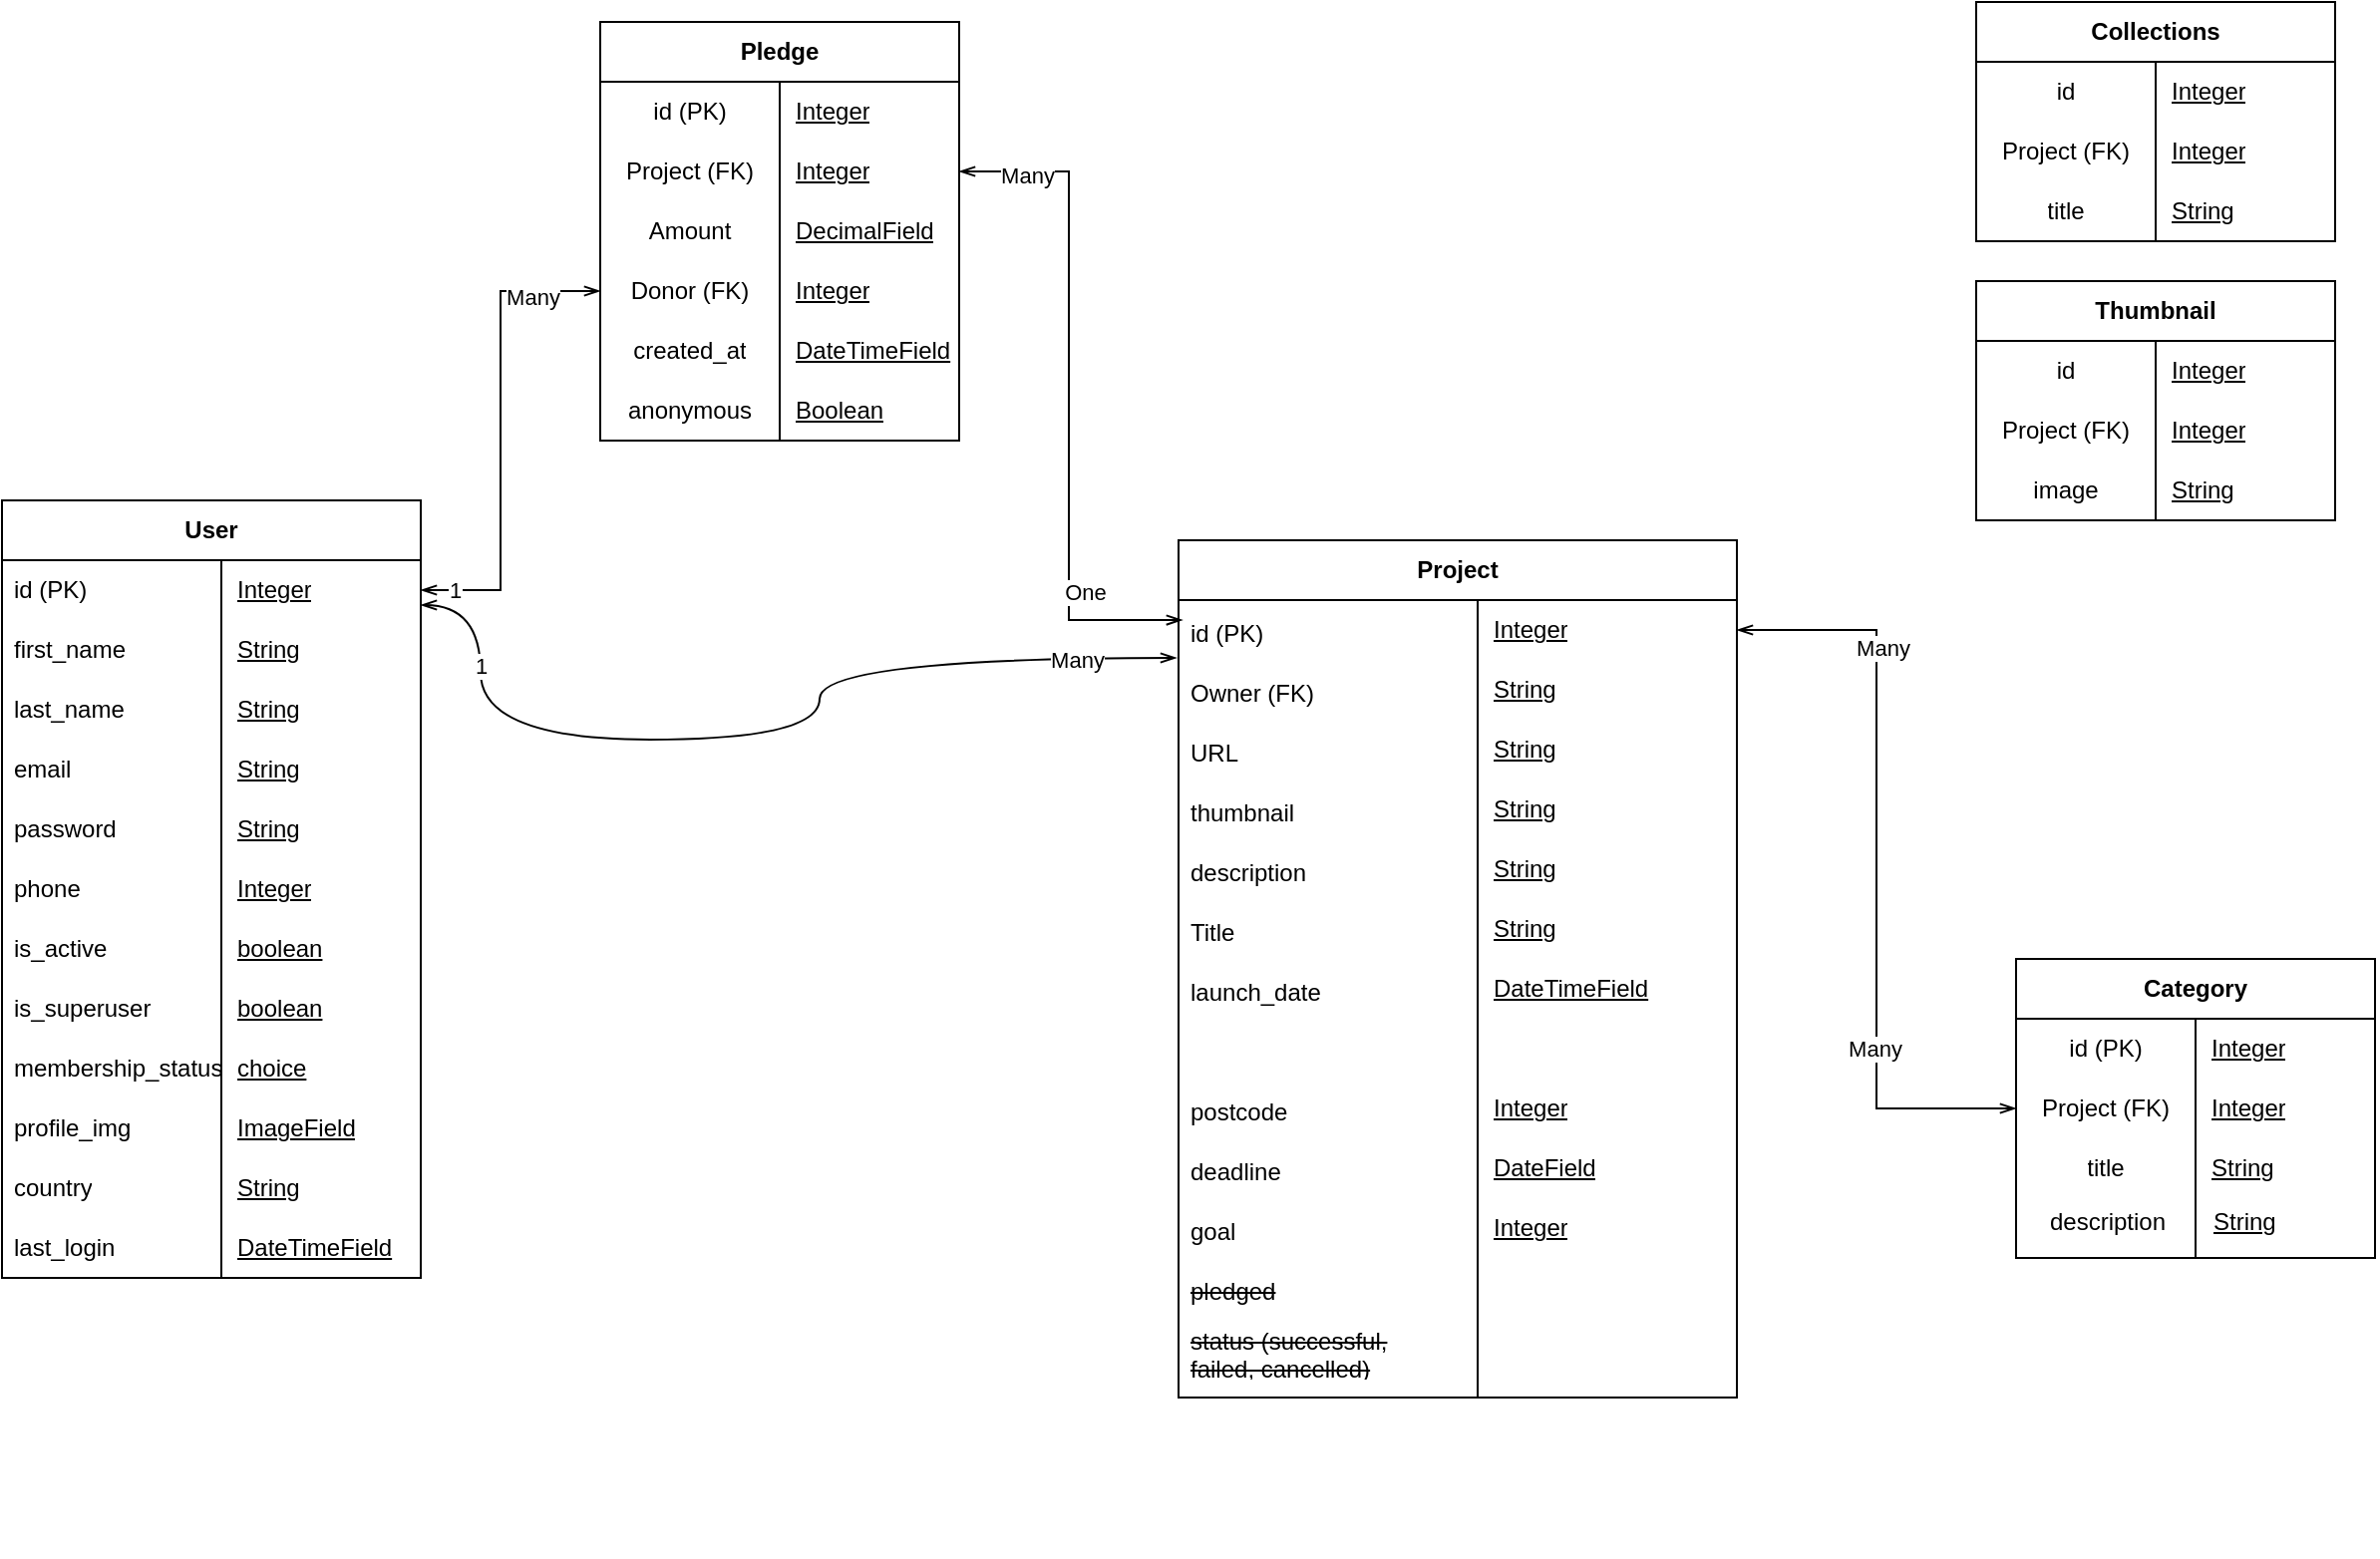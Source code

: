 <mxfile>
    <diagram id="C5RBs43oDa-KdzZeNtuy" name="Page-1">
        <mxGraphModel dx="1847" dy="942" grid="1" gridSize="10" guides="1" tooltips="1" connect="1" arrows="1" fold="1" page="0" pageScale="1" pageWidth="827" pageHeight="1169" math="0" shadow="0">
            <root>
                <mxCell id="WIyWlLk6GJQsqaUBKTNV-0"/>
                <mxCell id="WIyWlLk6GJQsqaUBKTNV-1" parent="WIyWlLk6GJQsqaUBKTNV-0"/>
                <mxCell id="CqpuCXnHiL3pL7R2goNi-49" value="" style="group;fontStyle=1" parent="WIyWlLk6GJQsqaUBKTNV-1" connectable="0" vertex="1">
                    <mxGeometry x="-200" y="100" width="210" height="420" as="geometry"/>
                </mxCell>
                <mxCell id="CqpuCXnHiL3pL7R2goNi-0" value="&lt;b&gt;User&lt;/b&gt;" style="shape=table;startSize=30;container=1;collapsible=1;childLayout=tableLayout;fixedRows=1;rowLines=0;fontStyle=0;align=center;resizeLast=1;html=1;whiteSpace=wrap;movable=1;resizable=1;rotatable=1;deletable=1;editable=1;locked=0;connectable=1;" parent="CqpuCXnHiL3pL7R2goNi-49" vertex="1">
                    <mxGeometry width="210" height="390" as="geometry"/>
                </mxCell>
                <mxCell id="CqpuCXnHiL3pL7R2goNi-19" style="shape=tableRow;horizontal=0;startSize=0;swimlaneHead=0;swimlaneBody=0;fillColor=none;collapsible=0;dropTarget=0;points=[[0,0.5],[1,0.5]];portConstraint=eastwest;top=0;left=0;right=0;bottom=0;html=1;movable=1;resizable=1;rotatable=1;deletable=1;editable=1;locked=0;connectable=1;" parent="CqpuCXnHiL3pL7R2goNi-0" vertex="1">
                    <mxGeometry y="30" width="210" height="30" as="geometry"/>
                </mxCell>
                <mxCell id="CqpuCXnHiL3pL7R2goNi-20" style="shape=partialRectangle;connectable=1;fillColor=none;top=0;left=0;bottom=0;right=0;fontStyle=1;overflow=hidden;html=1;whiteSpace=wrap;movable=1;resizable=1;rotatable=1;deletable=1;editable=1;locked=0;" parent="CqpuCXnHiL3pL7R2goNi-19" vertex="1">
                    <mxGeometry width="110" height="30" as="geometry">
                        <mxRectangle width="110" height="30" as="alternateBounds"/>
                    </mxGeometry>
                </mxCell>
                <mxCell id="CqpuCXnHiL3pL7R2goNi-21" value="&lt;span style=&quot;font-weight: 400;&quot;&gt;Integer&lt;/span&gt;" style="shape=partialRectangle;connectable=1;fillColor=none;top=0;left=0;bottom=0;right=0;align=left;spacingLeft=6;fontStyle=5;overflow=hidden;html=1;whiteSpace=wrap;movable=1;resizable=1;rotatable=1;deletable=1;editable=1;locked=0;" parent="CqpuCXnHiL3pL7R2goNi-19" vertex="1">
                    <mxGeometry x="110" width="100" height="30" as="geometry">
                        <mxRectangle width="100" height="30" as="alternateBounds"/>
                    </mxGeometry>
                </mxCell>
                <mxCell id="CqpuCXnHiL3pL7R2goNi-16" style="shape=tableRow;horizontal=0;startSize=0;swimlaneHead=0;swimlaneBody=0;fillColor=none;collapsible=0;dropTarget=0;points=[[0,0.5],[1,0.5]];portConstraint=eastwest;top=0;left=0;right=0;bottom=0;html=1;movable=1;resizable=1;rotatable=1;deletable=1;editable=1;locked=0;connectable=1;" parent="CqpuCXnHiL3pL7R2goNi-0" vertex="1">
                    <mxGeometry y="60" width="210" height="30" as="geometry"/>
                </mxCell>
                <mxCell id="CqpuCXnHiL3pL7R2goNi-17" style="shape=partialRectangle;connectable=1;fillColor=none;top=0;left=0;bottom=0;right=0;fontStyle=1;overflow=hidden;html=1;whiteSpace=wrap;movable=1;resizable=1;rotatable=1;deletable=1;editable=1;locked=0;" parent="CqpuCXnHiL3pL7R2goNi-16" vertex="1">
                    <mxGeometry width="110" height="30" as="geometry">
                        <mxRectangle width="110" height="30" as="alternateBounds"/>
                    </mxGeometry>
                </mxCell>
                <mxCell id="CqpuCXnHiL3pL7R2goNi-18" value="&lt;span style=&quot;font-weight: normal;&quot;&gt;String&lt;/span&gt;" style="shape=partialRectangle;connectable=1;fillColor=none;top=0;left=0;bottom=0;right=0;align=left;spacingLeft=6;fontStyle=5;overflow=hidden;html=1;whiteSpace=wrap;movable=1;resizable=1;rotatable=1;deletable=1;editable=1;locked=0;" parent="CqpuCXnHiL3pL7R2goNi-16" vertex="1">
                    <mxGeometry x="110" width="100" height="30" as="geometry">
                        <mxRectangle width="100" height="30" as="alternateBounds"/>
                    </mxGeometry>
                </mxCell>
                <mxCell id="CqpuCXnHiL3pL7R2goNi-13" style="shape=tableRow;horizontal=0;startSize=0;swimlaneHead=0;swimlaneBody=0;fillColor=none;collapsible=0;dropTarget=0;points=[[0,0.5],[1,0.5]];portConstraint=eastwest;top=0;left=0;right=0;bottom=0;html=1;movable=1;resizable=1;rotatable=1;deletable=1;editable=1;locked=0;connectable=1;" parent="CqpuCXnHiL3pL7R2goNi-0" vertex="1">
                    <mxGeometry y="90" width="210" height="30" as="geometry"/>
                </mxCell>
                <mxCell id="CqpuCXnHiL3pL7R2goNi-14" style="shape=partialRectangle;connectable=1;fillColor=none;top=0;left=0;bottom=0;right=0;fontStyle=1;overflow=hidden;html=1;whiteSpace=wrap;movable=1;resizable=1;rotatable=1;deletable=1;editable=1;locked=0;" parent="CqpuCXnHiL3pL7R2goNi-13" vertex="1">
                    <mxGeometry width="110" height="30" as="geometry">
                        <mxRectangle width="110" height="30" as="alternateBounds"/>
                    </mxGeometry>
                </mxCell>
                <mxCell id="CqpuCXnHiL3pL7R2goNi-15" value="&lt;span style=&quot;font-weight: normal;&quot;&gt;String&lt;/span&gt;" style="shape=partialRectangle;connectable=1;fillColor=none;top=0;left=0;bottom=0;right=0;align=left;spacingLeft=6;fontStyle=5;overflow=hidden;html=1;whiteSpace=wrap;movable=1;resizable=1;rotatable=1;deletable=1;editable=1;locked=0;" parent="CqpuCXnHiL3pL7R2goNi-13" vertex="1">
                    <mxGeometry x="110" width="100" height="30" as="geometry">
                        <mxRectangle width="100" height="30" as="alternateBounds"/>
                    </mxGeometry>
                </mxCell>
                <mxCell id="CqpuCXnHiL3pL7R2goNi-1" value="" style="shape=tableRow;horizontal=0;startSize=0;swimlaneHead=0;swimlaneBody=0;fillColor=none;collapsible=0;dropTarget=0;points=[[0,0.5],[1,0.5]];portConstraint=eastwest;top=0;left=0;right=0;bottom=0;html=1;movable=1;resizable=1;rotatable=1;deletable=1;editable=1;locked=0;connectable=1;" parent="CqpuCXnHiL3pL7R2goNi-0" vertex="1">
                    <mxGeometry y="120" width="210" height="30" as="geometry"/>
                </mxCell>
                <mxCell id="CqpuCXnHiL3pL7R2goNi-2" value="" style="shape=partialRectangle;connectable=1;fillColor=none;top=0;left=0;bottom=0;right=0;fontStyle=1;overflow=hidden;html=1;whiteSpace=wrap;movable=1;resizable=1;rotatable=1;deletable=1;editable=1;locked=0;" parent="CqpuCXnHiL3pL7R2goNi-1" vertex="1">
                    <mxGeometry width="110" height="30" as="geometry">
                        <mxRectangle width="110" height="30" as="alternateBounds"/>
                    </mxGeometry>
                </mxCell>
                <mxCell id="CqpuCXnHiL3pL7R2goNi-3" value="&lt;span style=&quot;font-weight: normal;&quot;&gt;String&lt;/span&gt;" style="shape=partialRectangle;connectable=1;fillColor=none;top=0;left=0;bottom=0;right=0;align=left;spacingLeft=6;fontStyle=5;overflow=hidden;html=1;whiteSpace=wrap;movable=1;resizable=1;rotatable=1;deletable=1;editable=1;locked=0;" parent="CqpuCXnHiL3pL7R2goNi-1" vertex="1">
                    <mxGeometry x="110" width="100" height="30" as="geometry">
                        <mxRectangle width="100" height="30" as="alternateBounds"/>
                    </mxGeometry>
                </mxCell>
                <mxCell id="CqpuCXnHiL3pL7R2goNi-22" style="shape=tableRow;horizontal=0;startSize=0;swimlaneHead=0;swimlaneBody=0;fillColor=none;collapsible=0;dropTarget=0;points=[[0,0.5],[1,0.5]];portConstraint=eastwest;top=0;left=0;right=0;bottom=0;html=1;movable=1;resizable=1;rotatable=1;deletable=1;editable=1;locked=0;connectable=1;" parent="CqpuCXnHiL3pL7R2goNi-0" vertex="1">
                    <mxGeometry y="150" width="210" height="30" as="geometry"/>
                </mxCell>
                <mxCell id="CqpuCXnHiL3pL7R2goNi-23" style="shape=partialRectangle;connectable=1;fillColor=none;top=0;left=0;bottom=0;right=0;fontStyle=1;overflow=hidden;html=1;whiteSpace=wrap;movable=1;resizable=1;rotatable=1;deletable=1;editable=1;locked=0;" parent="CqpuCXnHiL3pL7R2goNi-22" vertex="1">
                    <mxGeometry width="110" height="30" as="geometry">
                        <mxRectangle width="110" height="30" as="alternateBounds"/>
                    </mxGeometry>
                </mxCell>
                <mxCell id="CqpuCXnHiL3pL7R2goNi-24" value="&lt;span style=&quot;font-weight: normal;&quot;&gt;String&lt;/span&gt;" style="shape=partialRectangle;connectable=1;fillColor=none;top=0;left=0;bottom=0;right=0;align=left;spacingLeft=6;fontStyle=5;overflow=hidden;html=1;whiteSpace=wrap;movable=1;resizable=1;rotatable=1;deletable=1;editable=1;locked=0;" parent="CqpuCXnHiL3pL7R2goNi-22" vertex="1">
                    <mxGeometry x="110" width="100" height="30" as="geometry">
                        <mxRectangle width="100" height="30" as="alternateBounds"/>
                    </mxGeometry>
                </mxCell>
                <mxCell id="CqpuCXnHiL3pL7R2goNi-25" style="shape=tableRow;horizontal=0;startSize=0;swimlaneHead=0;swimlaneBody=0;fillColor=none;collapsible=0;dropTarget=0;points=[[0,0.5],[1,0.5]];portConstraint=eastwest;top=0;left=0;right=0;bottom=0;html=1;movable=1;resizable=1;rotatable=1;deletable=1;editable=1;locked=0;connectable=1;" parent="CqpuCXnHiL3pL7R2goNi-0" vertex="1">
                    <mxGeometry y="180" width="210" height="30" as="geometry"/>
                </mxCell>
                <mxCell id="CqpuCXnHiL3pL7R2goNi-26" style="shape=partialRectangle;connectable=1;fillColor=none;top=0;left=0;bottom=0;right=0;fontStyle=1;overflow=hidden;html=1;whiteSpace=wrap;movable=1;resizable=1;rotatable=1;deletable=1;editable=1;locked=0;" parent="CqpuCXnHiL3pL7R2goNi-25" vertex="1">
                    <mxGeometry width="110" height="30" as="geometry">
                        <mxRectangle width="110" height="30" as="alternateBounds"/>
                    </mxGeometry>
                </mxCell>
                <mxCell id="CqpuCXnHiL3pL7R2goNi-27" value="&lt;span style=&quot;font-weight: normal;&quot;&gt;Integer&lt;/span&gt;" style="shape=partialRectangle;connectable=1;fillColor=none;top=0;left=0;bottom=0;right=0;align=left;spacingLeft=6;fontStyle=5;overflow=hidden;html=1;whiteSpace=wrap;movable=1;resizable=1;rotatable=1;deletable=1;editable=1;locked=0;" parent="CqpuCXnHiL3pL7R2goNi-25" vertex="1">
                    <mxGeometry x="110" width="100" height="30" as="geometry">
                        <mxRectangle width="100" height="30" as="alternateBounds"/>
                    </mxGeometry>
                </mxCell>
                <mxCell id="CqpuCXnHiL3pL7R2goNi-28" style="shape=tableRow;horizontal=0;startSize=0;swimlaneHead=0;swimlaneBody=0;fillColor=none;collapsible=0;dropTarget=0;points=[[0,0.5],[1,0.5]];portConstraint=eastwest;top=0;left=0;right=0;bottom=0;html=1;movable=1;resizable=1;rotatable=1;deletable=1;editable=1;locked=0;connectable=1;" parent="CqpuCXnHiL3pL7R2goNi-0" vertex="1">
                    <mxGeometry y="210" width="210" height="30" as="geometry"/>
                </mxCell>
                <mxCell id="CqpuCXnHiL3pL7R2goNi-29" style="shape=partialRectangle;connectable=1;fillColor=none;top=0;left=0;bottom=0;right=0;fontStyle=1;overflow=hidden;html=1;whiteSpace=wrap;movable=1;resizable=1;rotatable=1;deletable=1;editable=1;locked=0;" parent="CqpuCXnHiL3pL7R2goNi-28" vertex="1">
                    <mxGeometry width="110" height="30" as="geometry">
                        <mxRectangle width="110" height="30" as="alternateBounds"/>
                    </mxGeometry>
                </mxCell>
                <mxCell id="CqpuCXnHiL3pL7R2goNi-30" value="&lt;span style=&quot;font-weight: normal;&quot;&gt;boolean&lt;/span&gt;" style="shape=partialRectangle;connectable=1;fillColor=none;top=0;left=0;bottom=0;right=0;align=left;spacingLeft=6;fontStyle=5;overflow=hidden;html=1;whiteSpace=wrap;movable=1;resizable=1;rotatable=1;deletable=1;editable=1;locked=0;" parent="CqpuCXnHiL3pL7R2goNi-28" vertex="1">
                    <mxGeometry x="110" width="100" height="30" as="geometry">
                        <mxRectangle width="100" height="30" as="alternateBounds"/>
                    </mxGeometry>
                </mxCell>
                <mxCell id="CqpuCXnHiL3pL7R2goNi-31" style="shape=tableRow;horizontal=0;startSize=0;swimlaneHead=0;swimlaneBody=0;fillColor=none;collapsible=0;dropTarget=0;points=[[0,0.5],[1,0.5]];portConstraint=eastwest;top=0;left=0;right=0;bottom=0;html=1;movable=1;resizable=1;rotatable=1;deletable=1;editable=1;locked=0;connectable=1;" parent="CqpuCXnHiL3pL7R2goNi-0" vertex="1">
                    <mxGeometry y="240" width="210" height="30" as="geometry"/>
                </mxCell>
                <mxCell id="CqpuCXnHiL3pL7R2goNi-32" style="shape=partialRectangle;connectable=1;fillColor=none;top=0;left=0;bottom=0;right=0;fontStyle=1;overflow=hidden;html=1;whiteSpace=wrap;movable=1;resizable=1;rotatable=1;deletable=1;editable=1;locked=0;" parent="CqpuCXnHiL3pL7R2goNi-31" vertex="1">
                    <mxGeometry width="110" height="30" as="geometry">
                        <mxRectangle width="110" height="30" as="alternateBounds"/>
                    </mxGeometry>
                </mxCell>
                <mxCell id="CqpuCXnHiL3pL7R2goNi-33" value="boolean" style="shape=partialRectangle;connectable=1;fillColor=none;top=0;left=0;bottom=0;right=0;align=left;spacingLeft=6;fontStyle=4;overflow=hidden;html=1;whiteSpace=wrap;movable=1;resizable=1;rotatable=1;deletable=1;editable=1;locked=0;" parent="CqpuCXnHiL3pL7R2goNi-31" vertex="1">
                    <mxGeometry x="110" width="100" height="30" as="geometry">
                        <mxRectangle width="100" height="30" as="alternateBounds"/>
                    </mxGeometry>
                </mxCell>
                <mxCell id="CqpuCXnHiL3pL7R2goNi-34" style="shape=tableRow;horizontal=0;startSize=0;swimlaneHead=0;swimlaneBody=0;fillColor=none;collapsible=0;dropTarget=0;points=[[0,0.5],[1,0.5]];portConstraint=eastwest;top=0;left=0;right=0;bottom=0;html=1;movable=1;resizable=1;rotatable=1;deletable=1;editable=1;locked=0;connectable=1;" parent="CqpuCXnHiL3pL7R2goNi-0" vertex="1">
                    <mxGeometry y="270" width="210" height="30" as="geometry"/>
                </mxCell>
                <mxCell id="CqpuCXnHiL3pL7R2goNi-35" style="shape=partialRectangle;connectable=1;fillColor=none;top=0;left=0;bottom=0;right=0;fontStyle=1;overflow=hidden;html=1;whiteSpace=wrap;movable=1;resizable=1;rotatable=1;deletable=1;editable=1;locked=0;" parent="CqpuCXnHiL3pL7R2goNi-34" vertex="1">
                    <mxGeometry width="110" height="30" as="geometry">
                        <mxRectangle width="110" height="30" as="alternateBounds"/>
                    </mxGeometry>
                </mxCell>
                <mxCell id="CqpuCXnHiL3pL7R2goNi-36" value="&lt;span style=&quot;font-weight: normal;&quot;&gt;choice&lt;/span&gt;" style="shape=partialRectangle;connectable=1;fillColor=none;top=0;left=0;bottom=0;right=0;align=left;spacingLeft=6;fontStyle=5;overflow=hidden;html=1;whiteSpace=wrap;movable=1;resizable=1;rotatable=1;deletable=1;editable=1;locked=0;" parent="CqpuCXnHiL3pL7R2goNi-34" vertex="1">
                    <mxGeometry x="110" width="100" height="30" as="geometry">
                        <mxRectangle width="100" height="30" as="alternateBounds"/>
                    </mxGeometry>
                </mxCell>
                <mxCell id="CqpuCXnHiL3pL7R2goNi-37" style="shape=tableRow;horizontal=0;startSize=0;swimlaneHead=0;swimlaneBody=0;fillColor=none;collapsible=0;dropTarget=0;points=[[0,0.5],[1,0.5]];portConstraint=eastwest;top=0;left=0;right=0;bottom=0;html=1;movable=1;resizable=1;rotatable=1;deletable=1;editable=1;locked=0;connectable=1;" parent="CqpuCXnHiL3pL7R2goNi-0" vertex="1">
                    <mxGeometry y="300" width="210" height="30" as="geometry"/>
                </mxCell>
                <mxCell id="CqpuCXnHiL3pL7R2goNi-38" style="shape=partialRectangle;connectable=1;fillColor=none;top=0;left=0;bottom=0;right=0;fontStyle=1;overflow=hidden;html=1;whiteSpace=wrap;movable=1;resizable=1;rotatable=1;deletable=1;editable=1;locked=0;" parent="CqpuCXnHiL3pL7R2goNi-37" vertex="1">
                    <mxGeometry width="110" height="30" as="geometry">
                        <mxRectangle width="110" height="30" as="alternateBounds"/>
                    </mxGeometry>
                </mxCell>
                <mxCell id="CqpuCXnHiL3pL7R2goNi-39" value="&lt;span style=&quot;font-weight: normal;&quot;&gt;ImageField&lt;/span&gt;" style="shape=partialRectangle;connectable=1;fillColor=none;top=0;left=0;bottom=0;right=0;align=left;spacingLeft=6;fontStyle=5;overflow=hidden;html=1;whiteSpace=wrap;movable=1;resizable=1;rotatable=1;deletable=1;editable=1;locked=0;" parent="CqpuCXnHiL3pL7R2goNi-37" vertex="1">
                    <mxGeometry x="110" width="100" height="30" as="geometry">
                        <mxRectangle width="100" height="30" as="alternateBounds"/>
                    </mxGeometry>
                </mxCell>
                <mxCell id="CqpuCXnHiL3pL7R2goNi-40" style="shape=tableRow;horizontal=0;startSize=0;swimlaneHead=0;swimlaneBody=0;fillColor=none;collapsible=0;dropTarget=0;points=[[0,0.5],[1,0.5]];portConstraint=eastwest;top=0;left=0;right=0;bottom=0;html=1;movable=1;resizable=1;rotatable=1;deletable=1;editable=1;locked=0;connectable=1;" parent="CqpuCXnHiL3pL7R2goNi-0" vertex="1">
                    <mxGeometry y="330" width="210" height="30" as="geometry"/>
                </mxCell>
                <mxCell id="CqpuCXnHiL3pL7R2goNi-41" style="shape=partialRectangle;connectable=1;fillColor=none;top=0;left=0;bottom=0;right=0;fontStyle=1;overflow=hidden;html=1;whiteSpace=wrap;movable=1;resizable=1;rotatable=1;deletable=1;editable=1;locked=0;" parent="CqpuCXnHiL3pL7R2goNi-40" vertex="1">
                    <mxGeometry width="110" height="30" as="geometry">
                        <mxRectangle width="110" height="30" as="alternateBounds"/>
                    </mxGeometry>
                </mxCell>
                <mxCell id="CqpuCXnHiL3pL7R2goNi-42" value="&lt;span style=&quot;font-weight: 400;&quot;&gt;String&lt;/span&gt;" style="shape=partialRectangle;connectable=1;fillColor=none;top=0;left=0;bottom=0;right=0;align=left;spacingLeft=6;fontStyle=5;overflow=hidden;html=1;whiteSpace=wrap;movable=1;resizable=1;rotatable=1;deletable=1;editable=1;locked=0;" parent="CqpuCXnHiL3pL7R2goNi-40" vertex="1">
                    <mxGeometry x="110" width="100" height="30" as="geometry">
                        <mxRectangle width="100" height="30" as="alternateBounds"/>
                    </mxGeometry>
                </mxCell>
                <mxCell id="CqpuCXnHiL3pL7R2goNi-43" style="shape=tableRow;horizontal=0;startSize=0;swimlaneHead=0;swimlaneBody=0;fillColor=none;collapsible=0;dropTarget=0;points=[[0,0.5],[1,0.5]];portConstraint=eastwest;top=0;left=0;right=0;bottom=0;html=1;movable=1;resizable=1;rotatable=1;deletable=1;editable=1;locked=0;connectable=1;" parent="CqpuCXnHiL3pL7R2goNi-0" vertex="1">
                    <mxGeometry y="360" width="210" height="30" as="geometry"/>
                </mxCell>
                <mxCell id="CqpuCXnHiL3pL7R2goNi-44" style="shape=partialRectangle;connectable=1;fillColor=none;top=0;left=0;bottom=0;right=0;fontStyle=1;overflow=hidden;html=1;whiteSpace=wrap;movable=1;resizable=1;rotatable=1;deletable=1;editable=1;locked=0;" parent="CqpuCXnHiL3pL7R2goNi-43" vertex="1">
                    <mxGeometry width="110" height="30" as="geometry">
                        <mxRectangle width="110" height="30" as="alternateBounds"/>
                    </mxGeometry>
                </mxCell>
                <mxCell id="CqpuCXnHiL3pL7R2goNi-45" value="DateTimeField" style="shape=partialRectangle;connectable=1;fillColor=none;top=0;left=0;bottom=0;right=0;align=left;spacingLeft=6;fontStyle=4;overflow=hidden;html=1;whiteSpace=wrap;movable=1;resizable=1;rotatable=1;deletable=1;editable=1;locked=0;" parent="CqpuCXnHiL3pL7R2goNi-43" vertex="1">
                    <mxGeometry x="110" width="100" height="30" as="geometry">
                        <mxRectangle width="100" height="30" as="alternateBounds"/>
                    </mxGeometry>
                </mxCell>
                <mxCell id="zFe148ZZLQVO_eiXOxzq-35" value="id (PK)" style="whiteSpace=wrap;html=1;align=left;fillColor=none;strokeColor=none;gradientColor=none;spacingLeft=4;spacingRight=4;" parent="CqpuCXnHiL3pL7R2goNi-49" vertex="1">
                    <mxGeometry y="30" width="127.826" height="30" as="geometry"/>
                </mxCell>
                <mxCell id="zFe148ZZLQVO_eiXOxzq-21" value="first_name" style="text;strokeColor=none;fillColor=none;align=left;verticalAlign=middle;spacingLeft=4;spacingRight=4;overflow=hidden;points=[[0,0.5],[1,0.5]];portConstraint=eastwest;rotatable=1;whiteSpace=wrap;html=1;movable=1;resizable=1;deletable=1;editable=1;locked=0;connectable=1;" parent="CqpuCXnHiL3pL7R2goNi-49" vertex="1">
                    <mxGeometry y="60" width="127.826" height="30" as="geometry"/>
                </mxCell>
                <mxCell id="zFe148ZZLQVO_eiXOxzq-20" value="last_name" style="text;strokeColor=none;fillColor=none;align=left;verticalAlign=middle;spacingLeft=4;spacingRight=4;overflow=hidden;points=[[0,0.5],[1,0.5]];portConstraint=eastwest;rotatable=1;whiteSpace=wrap;html=1;movable=1;resizable=1;deletable=1;editable=1;locked=0;connectable=1;" parent="CqpuCXnHiL3pL7R2goNi-49" vertex="1">
                    <mxGeometry y="90" width="127.826" height="30" as="geometry"/>
                </mxCell>
                <mxCell id="zFe148ZZLQVO_eiXOxzq-19" value="email" style="text;strokeColor=none;fillColor=none;align=left;verticalAlign=middle;spacingLeft=4;spacingRight=4;overflow=hidden;points=[[0,0.5],[1,0.5]];portConstraint=eastwest;rotatable=1;whiteSpace=wrap;html=1;movable=1;resizable=1;deletable=1;editable=1;locked=0;connectable=1;" parent="CqpuCXnHiL3pL7R2goNi-49" vertex="1">
                    <mxGeometry y="120" width="127.826" height="30" as="geometry"/>
                </mxCell>
                <mxCell id="zFe148ZZLQVO_eiXOxzq-18" value="password" style="text;strokeColor=none;fillColor=none;align=left;verticalAlign=middle;spacingLeft=4;spacingRight=4;overflow=hidden;points=[[0,0.5],[1,0.5]];portConstraint=eastwest;rotatable=1;whiteSpace=wrap;html=1;movable=1;resizable=1;deletable=1;editable=1;locked=0;connectable=1;" parent="CqpuCXnHiL3pL7R2goNi-49" vertex="1">
                    <mxGeometry y="150" width="127.826" height="30" as="geometry"/>
                </mxCell>
                <mxCell id="zFe148ZZLQVO_eiXOxzq-17" value="phone" style="text;strokeColor=none;fillColor=none;align=left;verticalAlign=middle;spacingLeft=4;spacingRight=4;overflow=hidden;points=[[0,0.5],[1,0.5]];portConstraint=eastwest;rotatable=1;whiteSpace=wrap;html=1;movable=1;resizable=1;deletable=1;editable=1;locked=0;connectable=1;" parent="CqpuCXnHiL3pL7R2goNi-49" vertex="1">
                    <mxGeometry y="180" width="127.826" height="30" as="geometry"/>
                </mxCell>
                <mxCell id="zFe148ZZLQVO_eiXOxzq-16" value="is_active" style="text;strokeColor=none;fillColor=none;align=left;verticalAlign=middle;spacingLeft=4;spacingRight=4;overflow=hidden;points=[[0,0.5],[1,0.5]];portConstraint=eastwest;rotatable=1;whiteSpace=wrap;html=1;movable=1;resizable=1;deletable=1;editable=1;locked=0;connectable=1;" parent="CqpuCXnHiL3pL7R2goNi-49" vertex="1">
                    <mxGeometry y="210" width="127.826" height="30" as="geometry"/>
                </mxCell>
                <mxCell id="zFe148ZZLQVO_eiXOxzq-15" value="is_superuser" style="text;strokeColor=none;fillColor=none;align=left;verticalAlign=middle;spacingLeft=4;spacingRight=4;overflow=hidden;points=[[0,0.5],[1,0.5]];portConstraint=eastwest;rotatable=1;whiteSpace=wrap;html=1;movable=1;resizable=1;deletable=1;editable=1;locked=0;connectable=1;" parent="CqpuCXnHiL3pL7R2goNi-49" vertex="1">
                    <mxGeometry y="240" width="127.826" height="30" as="geometry"/>
                </mxCell>
                <mxCell id="zFe148ZZLQVO_eiXOxzq-14" value="membership_status" style="text;strokeColor=none;fillColor=none;align=left;verticalAlign=middle;spacingLeft=4;spacingRight=4;overflow=hidden;points=[[0,0.5],[1,0.5]];portConstraint=eastwest;rotatable=1;whiteSpace=wrap;html=1;movable=1;resizable=1;deletable=1;editable=1;locked=0;connectable=1;" parent="CqpuCXnHiL3pL7R2goNi-49" vertex="1">
                    <mxGeometry y="270" width="127.826" height="30" as="geometry"/>
                </mxCell>
                <mxCell id="zFe148ZZLQVO_eiXOxzq-22" value="profile_img" style="text;strokeColor=none;fillColor=none;align=left;verticalAlign=middle;spacingLeft=4;spacingRight=4;overflow=hidden;points=[[0,0.5],[1,0.5]];portConstraint=eastwest;rotatable=1;whiteSpace=wrap;html=1;movable=1;resizable=1;deletable=1;editable=1;locked=0;connectable=1;" parent="CqpuCXnHiL3pL7R2goNi-49" vertex="1">
                    <mxGeometry y="300" width="127.826" height="30" as="geometry"/>
                </mxCell>
                <mxCell id="zFe148ZZLQVO_eiXOxzq-23" value="country" style="text;strokeColor=none;fillColor=none;align=left;verticalAlign=middle;spacingLeft=4;spacingRight=4;overflow=hidden;points=[[0,0.5],[1,0.5]];portConstraint=eastwest;rotatable=1;whiteSpace=wrap;html=1;movable=1;resizable=1;deletable=1;editable=1;locked=0;connectable=1;" parent="CqpuCXnHiL3pL7R2goNi-49" vertex="1">
                    <mxGeometry y="330" width="127.826" height="30" as="geometry"/>
                </mxCell>
                <mxCell id="zFe148ZZLQVO_eiXOxzq-24" value="last_login" style="text;strokeColor=none;fillColor=none;align=left;verticalAlign=middle;spacingLeft=4;spacingRight=4;overflow=hidden;points=[[0,0.5],[1,0.5]];portConstraint=eastwest;rotatable=1;whiteSpace=wrap;html=1;movable=1;resizable=1;deletable=1;editable=1;locked=0;connectable=1;" parent="CqpuCXnHiL3pL7R2goNi-49" vertex="1">
                    <mxGeometry y="360" width="127.826" height="30" as="geometry"/>
                </mxCell>
                <mxCell id="CqpuCXnHiL3pL7R2goNi-50" value="Pledge" style="shape=table;startSize=30;container=1;collapsible=1;childLayout=tableLayout;fixedRows=1;rowLines=0;fontStyle=1;align=center;resizeLast=1;html=1;whiteSpace=wrap;strokeColor=default;verticalAlign=middle;fontFamily=Helvetica;fontSize=12;fontColor=default;fillColor=default;" parent="WIyWlLk6GJQsqaUBKTNV-1" vertex="1">
                    <mxGeometry x="100" y="-140" width="180" height="210" as="geometry"/>
                </mxCell>
                <mxCell id="CqpuCXnHiL3pL7R2goNi-51" value="" style="shape=tableRow;horizontal=0;startSize=0;swimlaneHead=0;swimlaneBody=0;fillColor=none;collapsible=0;dropTarget=0;points=[[0,0.5],[1,0.5]];portConstraint=eastwest;top=0;left=0;right=0;bottom=0;html=1;strokeColor=default;align=center;verticalAlign=middle;fontFamily=Helvetica;fontSize=12;fontColor=default;" parent="CqpuCXnHiL3pL7R2goNi-50" vertex="1">
                    <mxGeometry y="30" width="180" height="30" as="geometry"/>
                </mxCell>
                <mxCell id="CqpuCXnHiL3pL7R2goNi-52" value="&lt;span style=&quot;font-weight: normal;&quot;&gt;id (PK)&lt;/span&gt;" style="shape=partialRectangle;connectable=0;fillColor=none;top=0;left=0;bottom=0;right=0;fontStyle=1;overflow=hidden;html=1;whiteSpace=wrap;strokeColor=default;align=center;verticalAlign=middle;fontFamily=Helvetica;fontSize=12;fontColor=default;startSize=30;" parent="CqpuCXnHiL3pL7R2goNi-51" vertex="1">
                    <mxGeometry width="90" height="30" as="geometry">
                        <mxRectangle width="90" height="30" as="alternateBounds"/>
                    </mxGeometry>
                </mxCell>
                <mxCell id="CqpuCXnHiL3pL7R2goNi-53" value="Integer" style="shape=partialRectangle;connectable=0;fillColor=none;top=0;left=0;bottom=0;right=0;align=left;spacingLeft=6;fontStyle=4;overflow=hidden;html=1;whiteSpace=wrap;strokeColor=default;verticalAlign=middle;fontFamily=Helvetica;fontSize=12;fontColor=default;startSize=30;" parent="CqpuCXnHiL3pL7R2goNi-51" vertex="1">
                    <mxGeometry x="90" width="90" height="30" as="geometry">
                        <mxRectangle width="90" height="30" as="alternateBounds"/>
                    </mxGeometry>
                </mxCell>
                <mxCell id="CqpuCXnHiL3pL7R2goNi-66" style="shape=tableRow;horizontal=0;startSize=0;swimlaneHead=0;swimlaneBody=0;fillColor=none;collapsible=0;dropTarget=0;points=[[0,0.5],[1,0.5]];portConstraint=eastwest;top=0;left=0;right=0;bottom=0;html=1;strokeColor=default;align=center;verticalAlign=middle;fontFamily=Helvetica;fontSize=12;fontColor=default;" parent="CqpuCXnHiL3pL7R2goNi-50" vertex="1">
                    <mxGeometry y="60" width="180" height="30" as="geometry"/>
                </mxCell>
                <mxCell id="CqpuCXnHiL3pL7R2goNi-67" value="&lt;span style=&quot;font-weight: normal;&quot;&gt;Project (FK)&lt;/span&gt;" style="shape=partialRectangle;connectable=0;fillColor=none;top=0;left=0;bottom=0;right=0;fontStyle=1;overflow=hidden;html=1;whiteSpace=wrap;strokeColor=default;align=center;verticalAlign=middle;fontFamily=Helvetica;fontSize=12;fontColor=default;startSize=30;" parent="CqpuCXnHiL3pL7R2goNi-66" vertex="1">
                    <mxGeometry width="90" height="30" as="geometry">
                        <mxRectangle width="90" height="30" as="alternateBounds"/>
                    </mxGeometry>
                </mxCell>
                <mxCell id="CqpuCXnHiL3pL7R2goNi-68" value="Integer" style="shape=partialRectangle;connectable=0;fillColor=none;top=0;left=0;bottom=0;right=0;align=left;spacingLeft=6;fontStyle=4;overflow=hidden;html=1;whiteSpace=wrap;strokeColor=default;verticalAlign=middle;fontFamily=Helvetica;fontSize=12;fontColor=default;startSize=30;" parent="CqpuCXnHiL3pL7R2goNi-66" vertex="1">
                    <mxGeometry x="90" width="90" height="30" as="geometry">
                        <mxRectangle width="90" height="30" as="alternateBounds"/>
                    </mxGeometry>
                </mxCell>
                <mxCell id="CqpuCXnHiL3pL7R2goNi-69" style="shape=tableRow;horizontal=0;startSize=0;swimlaneHead=0;swimlaneBody=0;fillColor=none;collapsible=0;dropTarget=0;points=[[0,0.5],[1,0.5]];portConstraint=eastwest;top=0;left=0;right=0;bottom=0;html=1;strokeColor=default;align=center;verticalAlign=middle;fontFamily=Helvetica;fontSize=12;fontColor=default;" parent="CqpuCXnHiL3pL7R2goNi-50" vertex="1">
                    <mxGeometry y="90" width="180" height="30" as="geometry"/>
                </mxCell>
                <mxCell id="CqpuCXnHiL3pL7R2goNi-70" value="&lt;span style=&quot;font-weight: normal;&quot;&gt;Amount&lt;/span&gt;" style="shape=partialRectangle;connectable=0;fillColor=none;top=0;left=0;bottom=0;right=0;fontStyle=1;overflow=hidden;html=1;whiteSpace=wrap;strokeColor=default;align=center;verticalAlign=middle;fontFamily=Helvetica;fontSize=12;fontColor=default;startSize=30;" parent="CqpuCXnHiL3pL7R2goNi-69" vertex="1">
                    <mxGeometry width="90" height="30" as="geometry">
                        <mxRectangle width="90" height="30" as="alternateBounds"/>
                    </mxGeometry>
                </mxCell>
                <mxCell id="CqpuCXnHiL3pL7R2goNi-71" value="DecimalField" style="shape=partialRectangle;connectable=0;fillColor=none;top=0;left=0;bottom=0;right=0;align=left;spacingLeft=6;fontStyle=4;overflow=hidden;html=1;whiteSpace=wrap;strokeColor=default;verticalAlign=middle;fontFamily=Helvetica;fontSize=12;fontColor=default;startSize=30;" parent="CqpuCXnHiL3pL7R2goNi-69" vertex="1">
                    <mxGeometry x="90" width="90" height="30" as="geometry">
                        <mxRectangle width="90" height="30" as="alternateBounds"/>
                    </mxGeometry>
                </mxCell>
                <mxCell id="CqpuCXnHiL3pL7R2goNi-72" style="shape=tableRow;horizontal=0;startSize=0;swimlaneHead=0;swimlaneBody=0;fillColor=none;collapsible=0;dropTarget=0;points=[[0,0.5],[1,0.5]];portConstraint=eastwest;top=0;left=0;right=0;bottom=0;html=1;strokeColor=default;align=center;verticalAlign=middle;fontFamily=Helvetica;fontSize=12;fontColor=default;" parent="CqpuCXnHiL3pL7R2goNi-50" vertex="1">
                    <mxGeometry y="120" width="180" height="30" as="geometry"/>
                </mxCell>
                <mxCell id="CqpuCXnHiL3pL7R2goNi-73" value="&lt;span style=&quot;font-weight: normal;&quot;&gt;Donor (FK)&lt;/span&gt;" style="shape=partialRectangle;connectable=0;fillColor=none;top=0;left=0;bottom=0;right=0;fontStyle=1;overflow=hidden;html=1;whiteSpace=wrap;strokeColor=default;align=center;verticalAlign=middle;fontFamily=Helvetica;fontSize=12;fontColor=default;startSize=30;" parent="CqpuCXnHiL3pL7R2goNi-72" vertex="1">
                    <mxGeometry width="90" height="30" as="geometry">
                        <mxRectangle width="90" height="30" as="alternateBounds"/>
                    </mxGeometry>
                </mxCell>
                <mxCell id="CqpuCXnHiL3pL7R2goNi-74" value="Integer" style="shape=partialRectangle;connectable=0;fillColor=none;top=0;left=0;bottom=0;right=0;align=left;spacingLeft=6;fontStyle=4;overflow=hidden;html=1;whiteSpace=wrap;strokeColor=default;verticalAlign=middle;fontFamily=Helvetica;fontSize=12;fontColor=default;startSize=30;" parent="CqpuCXnHiL3pL7R2goNi-72" vertex="1">
                    <mxGeometry x="90" width="90" height="30" as="geometry">
                        <mxRectangle width="90" height="30" as="alternateBounds"/>
                    </mxGeometry>
                </mxCell>
                <mxCell id="CqpuCXnHiL3pL7R2goNi-75" style="shape=tableRow;horizontal=0;startSize=0;swimlaneHead=0;swimlaneBody=0;fillColor=none;collapsible=0;dropTarget=0;points=[[0,0.5],[1,0.5]];portConstraint=eastwest;top=0;left=0;right=0;bottom=0;html=1;strokeColor=default;align=center;verticalAlign=middle;fontFamily=Helvetica;fontSize=12;fontColor=default;" parent="CqpuCXnHiL3pL7R2goNi-50" vertex="1">
                    <mxGeometry y="150" width="180" height="30" as="geometry"/>
                </mxCell>
                <mxCell id="CqpuCXnHiL3pL7R2goNi-76" value="&lt;span style=&quot;font-weight: normal;&quot;&gt;created_at&lt;/span&gt;" style="shape=partialRectangle;connectable=0;fillColor=none;top=0;left=0;bottom=0;right=0;fontStyle=1;overflow=hidden;html=1;whiteSpace=wrap;strokeColor=default;align=center;verticalAlign=middle;fontFamily=Helvetica;fontSize=12;fontColor=default;startSize=30;" parent="CqpuCXnHiL3pL7R2goNi-75" vertex="1">
                    <mxGeometry width="90" height="30" as="geometry">
                        <mxRectangle width="90" height="30" as="alternateBounds"/>
                    </mxGeometry>
                </mxCell>
                <mxCell id="CqpuCXnHiL3pL7R2goNi-77" value="DateTimeField" style="shape=partialRectangle;connectable=0;fillColor=none;top=0;left=0;bottom=0;right=0;align=left;spacingLeft=6;fontStyle=4;overflow=hidden;html=1;whiteSpace=wrap;strokeColor=default;verticalAlign=middle;fontFamily=Helvetica;fontSize=12;fontColor=default;startSize=30;" parent="CqpuCXnHiL3pL7R2goNi-75" vertex="1">
                    <mxGeometry x="90" width="90" height="30" as="geometry">
                        <mxRectangle width="90" height="30" as="alternateBounds"/>
                    </mxGeometry>
                </mxCell>
                <mxCell id="CqpuCXnHiL3pL7R2goNi-181" style="shape=tableRow;horizontal=0;startSize=0;swimlaneHead=0;swimlaneBody=0;fillColor=none;collapsible=0;dropTarget=0;points=[[0,0.5],[1,0.5]];portConstraint=eastwest;top=0;left=0;right=0;bottom=0;html=1;strokeColor=default;align=center;verticalAlign=middle;fontFamily=Helvetica;fontSize=12;fontColor=default;" parent="CqpuCXnHiL3pL7R2goNi-50" vertex="1">
                    <mxGeometry y="180" width="180" height="30" as="geometry"/>
                </mxCell>
                <mxCell id="CqpuCXnHiL3pL7R2goNi-182" value="&lt;span style=&quot;font-weight: normal;&quot;&gt;anonymous&lt;/span&gt;" style="shape=partialRectangle;connectable=0;fillColor=none;top=0;left=0;bottom=0;right=0;fontStyle=1;overflow=hidden;html=1;whiteSpace=wrap;strokeColor=default;align=center;verticalAlign=middle;fontFamily=Helvetica;fontSize=12;fontColor=default;startSize=30;" parent="CqpuCXnHiL3pL7R2goNi-181" vertex="1">
                    <mxGeometry width="90" height="30" as="geometry">
                        <mxRectangle width="90" height="30" as="alternateBounds"/>
                    </mxGeometry>
                </mxCell>
                <mxCell id="CqpuCXnHiL3pL7R2goNi-183" value="Boolean" style="shape=partialRectangle;connectable=0;fillColor=none;top=0;left=0;bottom=0;right=0;align=left;spacingLeft=6;fontStyle=4;overflow=hidden;html=1;whiteSpace=wrap;strokeColor=default;verticalAlign=middle;fontFamily=Helvetica;fontSize=12;fontColor=default;startSize=30;" parent="CqpuCXnHiL3pL7R2goNi-181" vertex="1">
                    <mxGeometry x="90" width="90" height="30" as="geometry">
                        <mxRectangle width="90" height="30" as="alternateBounds"/>
                    </mxGeometry>
                </mxCell>
                <mxCell id="CqpuCXnHiL3pL7R2goNi-137" value="" style="group" parent="WIyWlLk6GJQsqaUBKTNV-1" connectable="0" vertex="1">
                    <mxGeometry x="390" y="120" width="280" height="510" as="geometry"/>
                </mxCell>
                <mxCell id="CqpuCXnHiL3pL7R2goNi-79" value="Project" style="shape=table;startSize=30;container=1;collapsible=1;childLayout=tableLayout;fixedRows=1;rowLines=0;fontStyle=1;align=center;resizeLast=1;html=1;whiteSpace=wrap;strokeColor=default;verticalAlign=middle;fontFamily=Helvetica;fontSize=12;fontColor=default;fillColor=default;" parent="CqpuCXnHiL3pL7R2goNi-137" vertex="1">
                    <mxGeometry width="280" height="430" as="geometry"/>
                </mxCell>
                <mxCell id="CqpuCXnHiL3pL7R2goNi-86" value="" style="shape=tableRow;horizontal=0;startSize=0;swimlaneHead=0;swimlaneBody=0;fillColor=none;collapsible=0;dropTarget=0;points=[[0,0.5],[1,0.5]];portConstraint=eastwest;top=0;left=0;right=0;bottom=0;html=1;strokeColor=default;align=center;verticalAlign=middle;fontFamily=Helvetica;fontSize=12;fontColor=default;" parent="CqpuCXnHiL3pL7R2goNi-79" vertex="1">
                    <mxGeometry y="30" width="280" height="30" as="geometry"/>
                </mxCell>
                <mxCell id="CqpuCXnHiL3pL7R2goNi-87" value="" style="shape=partialRectangle;connectable=0;fillColor=none;top=0;left=0;bottom=0;right=0;editable=1;overflow=hidden;html=1;whiteSpace=wrap;strokeColor=default;align=center;verticalAlign=middle;fontFamily=Helvetica;fontSize=12;fontColor=default;startSize=30;" parent="CqpuCXnHiL3pL7R2goNi-86" vertex="1">
                    <mxGeometry width="150" height="30" as="geometry">
                        <mxRectangle width="150" height="30" as="alternateBounds"/>
                    </mxGeometry>
                </mxCell>
                <mxCell id="CqpuCXnHiL3pL7R2goNi-88" value="Integer" style="shape=partialRectangle;connectable=0;fillColor=none;top=0;left=0;bottom=0;right=0;align=left;spacingLeft=6;overflow=hidden;html=1;whiteSpace=wrap;strokeColor=default;verticalAlign=middle;fontFamily=Helvetica;fontSize=12;fontColor=default;startSize=30;fontStyle=4" parent="CqpuCXnHiL3pL7R2goNi-86" vertex="1">
                    <mxGeometry x="150" width="130" height="30" as="geometry">
                        <mxRectangle width="130" height="30" as="alternateBounds"/>
                    </mxGeometry>
                </mxCell>
                <mxCell id="CqpuCXnHiL3pL7R2goNi-92" style="shape=tableRow;horizontal=0;startSize=0;swimlaneHead=0;swimlaneBody=0;fillColor=none;collapsible=0;dropTarget=0;points=[[0,0.5],[1,0.5]];portConstraint=eastwest;top=0;left=0;right=0;bottom=0;html=1;strokeColor=default;align=center;verticalAlign=middle;fontFamily=Helvetica;fontSize=12;fontColor=default;" parent="CqpuCXnHiL3pL7R2goNi-79" vertex="1">
                    <mxGeometry y="60" width="280" height="30" as="geometry"/>
                </mxCell>
                <mxCell id="CqpuCXnHiL3pL7R2goNi-93" style="shape=partialRectangle;connectable=0;fillColor=none;top=0;left=0;bottom=0;right=0;editable=1;overflow=hidden;html=1;whiteSpace=wrap;strokeColor=default;align=center;verticalAlign=middle;fontFamily=Helvetica;fontSize=12;fontColor=default;startSize=30;" parent="CqpuCXnHiL3pL7R2goNi-92" vertex="1">
                    <mxGeometry width="150" height="30" as="geometry">
                        <mxRectangle width="150" height="30" as="alternateBounds"/>
                    </mxGeometry>
                </mxCell>
                <mxCell id="CqpuCXnHiL3pL7R2goNi-94" value="String" style="shape=partialRectangle;connectable=0;fillColor=none;top=0;left=0;bottom=0;right=0;align=left;spacingLeft=6;overflow=hidden;html=1;whiteSpace=wrap;strokeColor=default;verticalAlign=middle;fontFamily=Helvetica;fontSize=12;fontColor=default;startSize=30;fontStyle=4" parent="CqpuCXnHiL3pL7R2goNi-92" vertex="1">
                    <mxGeometry x="150" width="130" height="30" as="geometry">
                        <mxRectangle width="130" height="30" as="alternateBounds"/>
                    </mxGeometry>
                </mxCell>
                <mxCell id="CqpuCXnHiL3pL7R2goNi-95" style="shape=tableRow;horizontal=0;startSize=0;swimlaneHead=0;swimlaneBody=0;fillColor=none;collapsible=0;dropTarget=0;points=[[0,0.5],[1,0.5]];portConstraint=eastwest;top=0;left=0;right=0;bottom=0;html=1;strokeColor=default;align=center;verticalAlign=middle;fontFamily=Helvetica;fontSize=12;fontColor=default;" parent="CqpuCXnHiL3pL7R2goNi-79" vertex="1">
                    <mxGeometry y="90" width="280" height="30" as="geometry"/>
                </mxCell>
                <mxCell id="CqpuCXnHiL3pL7R2goNi-96" style="shape=partialRectangle;connectable=0;fillColor=none;top=0;left=0;bottom=0;right=0;editable=1;overflow=hidden;html=1;whiteSpace=wrap;strokeColor=default;align=center;verticalAlign=middle;fontFamily=Helvetica;fontSize=12;fontColor=default;startSize=30;" parent="CqpuCXnHiL3pL7R2goNi-95" vertex="1">
                    <mxGeometry width="150" height="30" as="geometry">
                        <mxRectangle width="150" height="30" as="alternateBounds"/>
                    </mxGeometry>
                </mxCell>
                <mxCell id="CqpuCXnHiL3pL7R2goNi-97" value="String" style="shape=partialRectangle;connectable=0;fillColor=none;top=0;left=0;bottom=0;right=0;align=left;spacingLeft=6;overflow=hidden;html=1;whiteSpace=wrap;strokeColor=default;verticalAlign=middle;fontFamily=Helvetica;fontSize=12;fontColor=default;startSize=30;fontStyle=4" parent="CqpuCXnHiL3pL7R2goNi-95" vertex="1">
                    <mxGeometry x="150" width="130" height="30" as="geometry">
                        <mxRectangle width="130" height="30" as="alternateBounds"/>
                    </mxGeometry>
                </mxCell>
                <mxCell id="CqpuCXnHiL3pL7R2goNi-98" style="shape=tableRow;horizontal=0;startSize=0;swimlaneHead=0;swimlaneBody=0;fillColor=none;collapsible=0;dropTarget=0;points=[[0,0.5],[1,0.5]];portConstraint=eastwest;top=0;left=0;right=0;bottom=0;html=1;strokeColor=default;align=center;verticalAlign=middle;fontFamily=Helvetica;fontSize=12;fontColor=default;" parent="CqpuCXnHiL3pL7R2goNi-79" vertex="1">
                    <mxGeometry y="120" width="280" height="30" as="geometry"/>
                </mxCell>
                <mxCell id="CqpuCXnHiL3pL7R2goNi-99" style="shape=partialRectangle;connectable=0;fillColor=none;top=0;left=0;bottom=0;right=0;editable=1;overflow=hidden;html=1;whiteSpace=wrap;strokeColor=default;align=center;verticalAlign=middle;fontFamily=Helvetica;fontSize=12;fontColor=default;startSize=30;" parent="CqpuCXnHiL3pL7R2goNi-98" vertex="1">
                    <mxGeometry width="150" height="30" as="geometry">
                        <mxRectangle width="150" height="30" as="alternateBounds"/>
                    </mxGeometry>
                </mxCell>
                <mxCell id="CqpuCXnHiL3pL7R2goNi-100" value="String" style="shape=partialRectangle;connectable=0;fillColor=none;top=0;left=0;bottom=0;right=0;align=left;spacingLeft=6;overflow=hidden;html=1;whiteSpace=wrap;strokeColor=default;verticalAlign=middle;fontFamily=Helvetica;fontSize=12;fontColor=default;startSize=30;fontStyle=4" parent="CqpuCXnHiL3pL7R2goNi-98" vertex="1">
                    <mxGeometry x="150" width="130" height="30" as="geometry">
                        <mxRectangle width="130" height="30" as="alternateBounds"/>
                    </mxGeometry>
                </mxCell>
                <mxCell id="CqpuCXnHiL3pL7R2goNi-101" style="shape=tableRow;horizontal=0;startSize=0;swimlaneHead=0;swimlaneBody=0;fillColor=none;collapsible=0;dropTarget=0;points=[[0,0.5],[1,0.5]];portConstraint=eastwest;top=0;left=0;right=0;bottom=0;html=1;strokeColor=default;align=center;verticalAlign=middle;fontFamily=Helvetica;fontSize=12;fontColor=default;" parent="CqpuCXnHiL3pL7R2goNi-79" vertex="1">
                    <mxGeometry y="150" width="280" height="30" as="geometry"/>
                </mxCell>
                <mxCell id="CqpuCXnHiL3pL7R2goNi-102" style="shape=partialRectangle;connectable=0;fillColor=none;top=0;left=0;bottom=0;right=0;editable=1;overflow=hidden;html=1;whiteSpace=wrap;strokeColor=default;align=center;verticalAlign=middle;fontFamily=Helvetica;fontSize=12;fontColor=default;startSize=30;" parent="CqpuCXnHiL3pL7R2goNi-101" vertex="1">
                    <mxGeometry width="150" height="30" as="geometry">
                        <mxRectangle width="150" height="30" as="alternateBounds"/>
                    </mxGeometry>
                </mxCell>
                <mxCell id="CqpuCXnHiL3pL7R2goNi-103" value="String" style="shape=partialRectangle;connectable=0;fillColor=none;top=0;left=0;bottom=0;right=0;align=left;spacingLeft=6;overflow=hidden;html=1;whiteSpace=wrap;strokeColor=default;verticalAlign=middle;fontFamily=Helvetica;fontSize=12;fontColor=default;startSize=30;fontStyle=4" parent="CqpuCXnHiL3pL7R2goNi-101" vertex="1">
                    <mxGeometry x="150" width="130" height="30" as="geometry">
                        <mxRectangle width="130" height="30" as="alternateBounds"/>
                    </mxGeometry>
                </mxCell>
                <mxCell id="CqpuCXnHiL3pL7R2goNi-104" style="shape=tableRow;horizontal=0;startSize=0;swimlaneHead=0;swimlaneBody=0;fillColor=none;collapsible=0;dropTarget=0;points=[[0,0.5],[1,0.5]];portConstraint=eastwest;top=0;left=0;right=0;bottom=0;html=1;strokeColor=default;align=center;verticalAlign=middle;fontFamily=Helvetica;fontSize=12;fontColor=default;" parent="CqpuCXnHiL3pL7R2goNi-79" vertex="1">
                    <mxGeometry y="180" width="280" height="30" as="geometry"/>
                </mxCell>
                <mxCell id="CqpuCXnHiL3pL7R2goNi-105" style="shape=partialRectangle;connectable=0;fillColor=none;top=0;left=0;bottom=0;right=0;editable=1;overflow=hidden;html=1;whiteSpace=wrap;strokeColor=default;align=center;verticalAlign=middle;fontFamily=Helvetica;fontSize=12;fontColor=default;startSize=30;" parent="CqpuCXnHiL3pL7R2goNi-104" vertex="1">
                    <mxGeometry width="150" height="30" as="geometry">
                        <mxRectangle width="150" height="30" as="alternateBounds"/>
                    </mxGeometry>
                </mxCell>
                <mxCell id="CqpuCXnHiL3pL7R2goNi-106" value="String" style="shape=partialRectangle;connectable=0;fillColor=none;top=0;left=0;bottom=0;right=0;align=left;spacingLeft=6;overflow=hidden;html=1;whiteSpace=wrap;strokeColor=default;verticalAlign=middle;fontFamily=Helvetica;fontSize=12;fontColor=default;startSize=30;fontStyle=4" parent="CqpuCXnHiL3pL7R2goNi-104" vertex="1">
                    <mxGeometry x="150" width="130" height="30" as="geometry">
                        <mxRectangle width="130" height="30" as="alternateBounds"/>
                    </mxGeometry>
                </mxCell>
                <mxCell id="CqpuCXnHiL3pL7R2goNi-107" style="shape=tableRow;horizontal=0;startSize=0;swimlaneHead=0;swimlaneBody=0;fillColor=none;collapsible=0;dropTarget=0;points=[[0,0.5],[1,0.5]];portConstraint=eastwest;top=0;left=0;right=0;bottom=0;html=1;strokeColor=default;align=center;verticalAlign=middle;fontFamily=Helvetica;fontSize=12;fontColor=default;" parent="CqpuCXnHiL3pL7R2goNi-79" vertex="1">
                    <mxGeometry y="210" width="280" height="30" as="geometry"/>
                </mxCell>
                <mxCell id="CqpuCXnHiL3pL7R2goNi-108" style="shape=partialRectangle;connectable=0;fillColor=none;top=0;left=0;bottom=0;right=0;editable=1;overflow=hidden;html=1;whiteSpace=wrap;strokeColor=default;align=center;verticalAlign=middle;fontFamily=Helvetica;fontSize=12;fontColor=default;startSize=30;" parent="CqpuCXnHiL3pL7R2goNi-107" vertex="1">
                    <mxGeometry width="150" height="30" as="geometry">
                        <mxRectangle width="150" height="30" as="alternateBounds"/>
                    </mxGeometry>
                </mxCell>
                <mxCell id="CqpuCXnHiL3pL7R2goNi-109" value="DateTimeField" style="shape=partialRectangle;connectable=0;fillColor=none;top=0;left=0;bottom=0;right=0;align=left;spacingLeft=6;overflow=hidden;html=1;whiteSpace=wrap;strokeColor=default;verticalAlign=middle;fontFamily=Helvetica;fontSize=12;fontColor=default;startSize=30;fontStyle=4" parent="CqpuCXnHiL3pL7R2goNi-107" vertex="1">
                    <mxGeometry x="150" width="130" height="30" as="geometry">
                        <mxRectangle width="130" height="30" as="alternateBounds"/>
                    </mxGeometry>
                </mxCell>
                <mxCell id="CqpuCXnHiL3pL7R2goNi-110" style="shape=tableRow;horizontal=0;startSize=0;swimlaneHead=0;swimlaneBody=0;fillColor=none;collapsible=0;dropTarget=0;points=[[0,0.5],[1,0.5]];portConstraint=eastwest;top=0;left=0;right=0;bottom=0;html=1;strokeColor=default;align=center;verticalAlign=middle;fontFamily=Helvetica;fontSize=12;fontColor=default;" parent="CqpuCXnHiL3pL7R2goNi-79" vertex="1">
                    <mxGeometry y="240" width="280" height="30" as="geometry"/>
                </mxCell>
                <mxCell id="CqpuCXnHiL3pL7R2goNi-111" style="shape=partialRectangle;connectable=0;fillColor=none;top=0;left=0;bottom=0;right=0;editable=1;overflow=hidden;html=1;whiteSpace=wrap;strokeColor=default;align=center;verticalAlign=middle;fontFamily=Helvetica;fontSize=12;fontColor=default;startSize=30;" parent="CqpuCXnHiL3pL7R2goNi-110" vertex="1">
                    <mxGeometry width="150" height="30" as="geometry">
                        <mxRectangle width="150" height="30" as="alternateBounds"/>
                    </mxGeometry>
                </mxCell>
                <mxCell id="CqpuCXnHiL3pL7R2goNi-112" value="" style="shape=partialRectangle;connectable=0;fillColor=none;top=0;left=0;bottom=0;right=0;align=left;spacingLeft=6;overflow=hidden;html=1;whiteSpace=wrap;strokeColor=default;verticalAlign=middle;fontFamily=Helvetica;fontSize=12;fontColor=default;startSize=30;fontStyle=4" parent="CqpuCXnHiL3pL7R2goNi-110" vertex="1">
                    <mxGeometry x="150" width="130" height="30" as="geometry">
                        <mxRectangle width="130" height="30" as="alternateBounds"/>
                    </mxGeometry>
                </mxCell>
                <mxCell id="CqpuCXnHiL3pL7R2goNi-113" style="shape=tableRow;horizontal=0;startSize=0;swimlaneHead=0;swimlaneBody=0;fillColor=none;collapsible=0;dropTarget=0;points=[[0,0.5],[1,0.5]];portConstraint=eastwest;top=0;left=0;right=0;bottom=0;html=1;strokeColor=default;align=center;verticalAlign=middle;fontFamily=Helvetica;fontSize=12;fontColor=default;" parent="CqpuCXnHiL3pL7R2goNi-79" vertex="1">
                    <mxGeometry y="270" width="280" height="30" as="geometry"/>
                </mxCell>
                <mxCell id="CqpuCXnHiL3pL7R2goNi-114" style="shape=partialRectangle;connectable=0;fillColor=none;top=0;left=0;bottom=0;right=0;editable=1;overflow=hidden;html=1;whiteSpace=wrap;strokeColor=default;align=center;verticalAlign=middle;fontFamily=Helvetica;fontSize=12;fontColor=default;startSize=30;" parent="CqpuCXnHiL3pL7R2goNi-113" vertex="1">
                    <mxGeometry width="150" height="30" as="geometry">
                        <mxRectangle width="150" height="30" as="alternateBounds"/>
                    </mxGeometry>
                </mxCell>
                <mxCell id="CqpuCXnHiL3pL7R2goNi-115" value="Integer" style="shape=partialRectangle;connectable=0;fillColor=none;top=0;left=0;bottom=0;right=0;align=left;spacingLeft=6;overflow=hidden;html=1;whiteSpace=wrap;strokeColor=default;verticalAlign=middle;fontFamily=Helvetica;fontSize=12;fontColor=default;startSize=30;fontStyle=4" parent="CqpuCXnHiL3pL7R2goNi-113" vertex="1">
                    <mxGeometry x="150" width="130" height="30" as="geometry">
                        <mxRectangle width="130" height="30" as="alternateBounds"/>
                    </mxGeometry>
                </mxCell>
                <mxCell id="CqpuCXnHiL3pL7R2goNi-116" style="shape=tableRow;horizontal=0;startSize=0;swimlaneHead=0;swimlaneBody=0;fillColor=none;collapsible=0;dropTarget=0;points=[[0,0.5],[1,0.5]];portConstraint=eastwest;top=0;left=0;right=0;bottom=0;html=1;strokeColor=default;align=center;verticalAlign=middle;fontFamily=Helvetica;fontSize=12;fontColor=default;" parent="CqpuCXnHiL3pL7R2goNi-79" vertex="1">
                    <mxGeometry y="300" width="280" height="30" as="geometry"/>
                </mxCell>
                <mxCell id="CqpuCXnHiL3pL7R2goNi-117" style="shape=partialRectangle;connectable=0;fillColor=none;top=0;left=0;bottom=0;right=0;editable=1;overflow=hidden;html=1;whiteSpace=wrap;strokeColor=default;align=center;verticalAlign=middle;fontFamily=Helvetica;fontSize=12;fontColor=default;startSize=30;" parent="CqpuCXnHiL3pL7R2goNi-116" vertex="1">
                    <mxGeometry width="150" height="30" as="geometry">
                        <mxRectangle width="150" height="30" as="alternateBounds"/>
                    </mxGeometry>
                </mxCell>
                <mxCell id="CqpuCXnHiL3pL7R2goNi-118" value="DateField" style="shape=partialRectangle;connectable=0;fillColor=none;top=0;left=0;bottom=0;right=0;align=left;spacingLeft=6;overflow=hidden;html=1;whiteSpace=wrap;strokeColor=default;verticalAlign=middle;fontFamily=Helvetica;fontSize=12;fontColor=default;startSize=30;fontStyle=4" parent="CqpuCXnHiL3pL7R2goNi-116" vertex="1">
                    <mxGeometry x="150" width="130" height="30" as="geometry">
                        <mxRectangle width="130" height="30" as="alternateBounds"/>
                    </mxGeometry>
                </mxCell>
                <mxCell id="CqpuCXnHiL3pL7R2goNi-119" style="shape=tableRow;horizontal=0;startSize=0;swimlaneHead=0;swimlaneBody=0;fillColor=none;collapsible=0;dropTarget=0;points=[[0,0.5],[1,0.5]];portConstraint=eastwest;top=0;left=0;right=0;bottom=0;html=1;strokeColor=default;align=center;verticalAlign=middle;fontFamily=Helvetica;fontSize=12;fontColor=default;" parent="CqpuCXnHiL3pL7R2goNi-79" vertex="1">
                    <mxGeometry y="330" width="280" height="30" as="geometry"/>
                </mxCell>
                <mxCell id="CqpuCXnHiL3pL7R2goNi-120" style="shape=partialRectangle;connectable=0;fillColor=none;top=0;left=0;bottom=0;right=0;editable=1;overflow=hidden;html=1;whiteSpace=wrap;strokeColor=default;align=center;verticalAlign=middle;fontFamily=Helvetica;fontSize=12;fontColor=default;startSize=30;" parent="CqpuCXnHiL3pL7R2goNi-119" vertex="1">
                    <mxGeometry width="150" height="30" as="geometry">
                        <mxRectangle width="150" height="30" as="alternateBounds"/>
                    </mxGeometry>
                </mxCell>
                <mxCell id="CqpuCXnHiL3pL7R2goNi-121" value="Integer" style="shape=partialRectangle;connectable=0;fillColor=none;top=0;left=0;bottom=0;right=0;align=left;spacingLeft=6;overflow=hidden;html=1;whiteSpace=wrap;strokeColor=default;verticalAlign=middle;fontFamily=Helvetica;fontSize=12;fontColor=default;startSize=30;fontStyle=4" parent="CqpuCXnHiL3pL7R2goNi-119" vertex="1">
                    <mxGeometry x="150" width="130" height="30" as="geometry">
                        <mxRectangle width="130" height="30" as="alternateBounds"/>
                    </mxGeometry>
                </mxCell>
                <mxCell id="CqpuCXnHiL3pL7R2goNi-122" style="shape=tableRow;horizontal=0;startSize=0;swimlaneHead=0;swimlaneBody=0;fillColor=none;collapsible=0;dropTarget=0;points=[[0,0.5],[1,0.5]];portConstraint=eastwest;top=0;left=0;right=0;bottom=0;html=1;strokeColor=default;align=center;verticalAlign=middle;fontFamily=Helvetica;fontSize=12;fontColor=default;" parent="CqpuCXnHiL3pL7R2goNi-79" vertex="1">
                    <mxGeometry y="360" width="280" height="30" as="geometry"/>
                </mxCell>
                <mxCell id="CqpuCXnHiL3pL7R2goNi-123" style="shape=partialRectangle;connectable=0;fillColor=none;top=0;left=0;bottom=0;right=0;editable=1;overflow=hidden;html=1;whiteSpace=wrap;strokeColor=default;align=center;verticalAlign=middle;fontFamily=Helvetica;fontSize=12;fontColor=default;startSize=30;" parent="CqpuCXnHiL3pL7R2goNi-122" vertex="1">
                    <mxGeometry width="150" height="30" as="geometry">
                        <mxRectangle width="150" height="30" as="alternateBounds"/>
                    </mxGeometry>
                </mxCell>
                <mxCell id="CqpuCXnHiL3pL7R2goNi-124" value="" style="shape=partialRectangle;connectable=0;fillColor=none;top=0;left=0;bottom=0;right=0;align=left;spacingLeft=6;overflow=hidden;html=1;whiteSpace=wrap;strokeColor=default;verticalAlign=middle;fontFamily=Helvetica;fontSize=12;fontColor=default;startSize=30;fontStyle=4" parent="CqpuCXnHiL3pL7R2goNi-122" vertex="1">
                    <mxGeometry x="150" width="130" height="30" as="geometry">
                        <mxRectangle width="130" height="30" as="alternateBounds"/>
                    </mxGeometry>
                </mxCell>
                <mxCell id="CqpuCXnHiL3pL7R2goNi-125" style="shape=tableRow;horizontal=0;startSize=0;swimlaneHead=0;swimlaneBody=0;fillColor=none;collapsible=0;dropTarget=0;points=[[0,0.5],[1,0.5]];portConstraint=eastwest;top=0;left=0;right=0;bottom=0;html=1;strokeColor=default;align=center;verticalAlign=middle;fontFamily=Helvetica;fontSize=12;fontColor=default;" parent="CqpuCXnHiL3pL7R2goNi-79" vertex="1">
                    <mxGeometry y="390" width="280" height="40" as="geometry"/>
                </mxCell>
                <mxCell id="CqpuCXnHiL3pL7R2goNi-126" style="shape=partialRectangle;connectable=0;fillColor=none;top=0;left=0;bottom=0;right=0;editable=1;overflow=hidden;html=1;whiteSpace=wrap;strokeColor=default;align=center;verticalAlign=middle;fontFamily=Helvetica;fontSize=12;fontColor=default;startSize=30;" parent="CqpuCXnHiL3pL7R2goNi-125" vertex="1">
                    <mxGeometry width="150" height="40" as="geometry">
                        <mxRectangle width="150" height="40" as="alternateBounds"/>
                    </mxGeometry>
                </mxCell>
                <mxCell id="CqpuCXnHiL3pL7R2goNi-127" value="" style="shape=partialRectangle;connectable=0;fillColor=none;top=0;left=0;bottom=0;right=0;align=left;spacingLeft=6;overflow=hidden;html=1;whiteSpace=wrap;strokeColor=default;verticalAlign=middle;fontFamily=Helvetica;fontSize=12;fontColor=default;startSize=30;" parent="CqpuCXnHiL3pL7R2goNi-125" vertex="1">
                    <mxGeometry x="150" width="130" height="40" as="geometry">
                        <mxRectangle width="130" height="40" as="alternateBounds"/>
                    </mxGeometry>
                </mxCell>
                <mxCell id="zFe148ZZLQVO_eiXOxzq-55" value="Owner (FK)" style="text;strokeColor=none;fillColor=none;align=left;verticalAlign=middle;spacingLeft=4;spacingRight=4;overflow=hidden;points=[[0,0.5],[1,0.5]];portConstraint=eastwest;rotatable=0;whiteSpace=wrap;html=1;" parent="CqpuCXnHiL3pL7R2goNi-137" vertex="1">
                    <mxGeometry y="62" width="140" height="30" as="geometry"/>
                </mxCell>
                <mxCell id="zFe148ZZLQVO_eiXOxzq-56" value="URL" style="text;strokeColor=none;fillColor=none;align=left;verticalAlign=middle;spacingLeft=4;spacingRight=4;overflow=hidden;points=[[0,0.5],[1,0.5]];portConstraint=eastwest;rotatable=0;whiteSpace=wrap;html=1;" parent="CqpuCXnHiL3pL7R2goNi-137" vertex="1">
                    <mxGeometry y="92" width="140" height="30" as="geometry"/>
                </mxCell>
                <mxCell id="zFe148ZZLQVO_eiXOxzq-71" value="thumbnail" style="text;strokeColor=none;fillColor=none;align=left;verticalAlign=middle;spacingLeft=4;spacingRight=4;overflow=hidden;points=[[0,0.5],[1,0.5]];portConstraint=eastwest;rotatable=0;whiteSpace=wrap;html=1;" parent="CqpuCXnHiL3pL7R2goNi-137" vertex="1">
                    <mxGeometry y="122" width="140" height="30" as="geometry"/>
                </mxCell>
                <mxCell id="zFe148ZZLQVO_eiXOxzq-70" value="description" style="text;strokeColor=none;fillColor=none;align=left;verticalAlign=middle;spacingLeft=4;spacingRight=4;overflow=hidden;points=[[0,0.5],[1,0.5]];portConstraint=eastwest;rotatable=0;whiteSpace=wrap;html=1;" parent="CqpuCXnHiL3pL7R2goNi-137" vertex="1">
                    <mxGeometry y="152" width="140" height="30" as="geometry"/>
                </mxCell>
                <mxCell id="zFe148ZZLQVO_eiXOxzq-69" value="Title" style="text;strokeColor=none;fillColor=none;align=left;verticalAlign=middle;spacingLeft=4;spacingRight=4;overflow=hidden;points=[[0,0.5],[1,0.5]];portConstraint=eastwest;rotatable=0;whiteSpace=wrap;html=1;" parent="CqpuCXnHiL3pL7R2goNi-137" vertex="1">
                    <mxGeometry y="182" width="140" height="30" as="geometry"/>
                </mxCell>
                <mxCell id="zFe148ZZLQVO_eiXOxzq-68" value="launch_date" style="text;strokeColor=none;fillColor=none;align=left;verticalAlign=middle;spacingLeft=4;spacingRight=4;overflow=hidden;points=[[0,0.5],[1,0.5]];portConstraint=eastwest;rotatable=0;whiteSpace=wrap;html=1;" parent="CqpuCXnHiL3pL7R2goNi-137" vertex="1">
                    <mxGeometry y="212" width="140" height="30" as="geometry"/>
                </mxCell>
                <mxCell id="zFe148ZZLQVO_eiXOxzq-66" value="postcode" style="text;strokeColor=none;fillColor=none;align=left;verticalAlign=middle;spacingLeft=4;spacingRight=4;overflow=hidden;points=[[0,0.5],[1,0.5]];portConstraint=eastwest;rotatable=0;whiteSpace=wrap;html=1;" parent="CqpuCXnHiL3pL7R2goNi-137" vertex="1">
                    <mxGeometry y="272" width="140" height="30" as="geometry"/>
                </mxCell>
                <mxCell id="zFe148ZZLQVO_eiXOxzq-65" value="deadline" style="text;strokeColor=none;fillColor=none;align=left;verticalAlign=middle;spacingLeft=4;spacingRight=4;overflow=hidden;points=[[0,0.5],[1,0.5]];portConstraint=eastwest;rotatable=0;whiteSpace=wrap;html=1;" parent="CqpuCXnHiL3pL7R2goNi-137" vertex="1">
                    <mxGeometry y="302" width="140" height="30" as="geometry"/>
                </mxCell>
                <mxCell id="zFe148ZZLQVO_eiXOxzq-64" value="goal" style="text;strokeColor=none;fillColor=none;align=left;verticalAlign=middle;spacingLeft=4;spacingRight=4;overflow=hidden;points=[[0,0.5],[1,0.5]];portConstraint=eastwest;rotatable=0;whiteSpace=wrap;html=1;" parent="CqpuCXnHiL3pL7R2goNi-137" vertex="1">
                    <mxGeometry y="332" width="140" height="30" as="geometry"/>
                </mxCell>
                <mxCell id="zFe148ZZLQVO_eiXOxzq-63" value="&lt;strike&gt;pledged&lt;/strike&gt;" style="text;strokeColor=none;fillColor=none;align=left;verticalAlign=middle;spacingLeft=4;spacingRight=4;overflow=hidden;points=[[0,0.5],[1,0.5]];portConstraint=eastwest;rotatable=0;whiteSpace=wrap;html=1;" parent="CqpuCXnHiL3pL7R2goNi-137" vertex="1">
                    <mxGeometry y="362" width="140" height="30" as="geometry"/>
                </mxCell>
                <mxCell id="zFe148ZZLQVO_eiXOxzq-62" value="&lt;strike&gt;status (successful, failed, cancelled)&lt;/strike&gt;" style="text;strokeColor=none;fillColor=none;align=left;verticalAlign=middle;spacingLeft=4;spacingRight=4;overflow=hidden;points=[[0,0.5],[1,0.5]];portConstraint=eastwest;rotatable=0;whiteSpace=wrap;html=1;" parent="CqpuCXnHiL3pL7R2goNi-137" vertex="1">
                    <mxGeometry y="392" width="140" height="30" as="geometry"/>
                </mxCell>
                <mxCell id="zFe148ZZLQVO_eiXOxzq-54" value="id (PK)&lt;span style=&quot;white-space: pre;&quot;&gt;&#9;&lt;/span&gt;&lt;span style=&quot;white-space: pre;&quot;&gt;&#9;&lt;/span&gt;" style="text;strokeColor=none;fillColor=none;align=left;verticalAlign=middle;spacingLeft=4;spacingRight=4;overflow=hidden;points=[[0,0.5],[1,0.5]];portConstraint=eastwest;rotatable=0;whiteSpace=wrap;html=1;" parent="CqpuCXnHiL3pL7R2goNi-137" vertex="1">
                    <mxGeometry y="32" width="140" height="30" as="geometry"/>
                </mxCell>
                <mxCell id="CqpuCXnHiL3pL7R2goNi-138" value="Category" style="shape=table;startSize=30;container=1;collapsible=1;childLayout=tableLayout;fixedRows=1;rowLines=0;fontStyle=1;align=center;resizeLast=1;html=1;whiteSpace=wrap;strokeColor=default;verticalAlign=middle;fontFamily=Helvetica;fontSize=12;fontColor=default;fillColor=default;" parent="WIyWlLk6GJQsqaUBKTNV-1" vertex="1">
                    <mxGeometry x="810" y="330" width="180" height="150" as="geometry"/>
                </mxCell>
                <mxCell id="CqpuCXnHiL3pL7R2goNi-139" value="" style="shape=tableRow;horizontal=0;startSize=0;swimlaneHead=0;swimlaneBody=0;fillColor=none;collapsible=0;dropTarget=0;points=[[0,0.5],[1,0.5]];portConstraint=eastwest;top=0;left=0;right=0;bottom=0;html=1;strokeColor=default;align=center;verticalAlign=middle;fontFamily=Helvetica;fontSize=12;fontColor=default;" parent="CqpuCXnHiL3pL7R2goNi-138" vertex="1">
                    <mxGeometry y="30" width="180" height="30" as="geometry"/>
                </mxCell>
                <mxCell id="CqpuCXnHiL3pL7R2goNi-140" value="&lt;span style=&quot;font-weight: normal;&quot;&gt;id (PK)&lt;/span&gt;" style="shape=partialRectangle;connectable=0;fillColor=none;top=0;left=0;bottom=0;right=0;fontStyle=1;overflow=hidden;html=1;whiteSpace=wrap;strokeColor=default;align=center;verticalAlign=middle;fontFamily=Helvetica;fontSize=12;fontColor=default;startSize=30;" parent="CqpuCXnHiL3pL7R2goNi-139" vertex="1">
                    <mxGeometry width="90" height="30" as="geometry">
                        <mxRectangle width="90" height="30" as="alternateBounds"/>
                    </mxGeometry>
                </mxCell>
                <mxCell id="CqpuCXnHiL3pL7R2goNi-141" value="Integer" style="shape=partialRectangle;connectable=0;fillColor=none;top=0;left=0;bottom=0;right=0;align=left;spacingLeft=6;fontStyle=4;overflow=hidden;html=1;whiteSpace=wrap;strokeColor=default;verticalAlign=middle;fontFamily=Helvetica;fontSize=12;fontColor=default;startSize=30;" parent="CqpuCXnHiL3pL7R2goNi-139" vertex="1">
                    <mxGeometry x="90" width="90" height="30" as="geometry">
                        <mxRectangle width="90" height="30" as="alternateBounds"/>
                    </mxGeometry>
                </mxCell>
                <mxCell id="CqpuCXnHiL3pL7R2goNi-142" style="shape=tableRow;horizontal=0;startSize=0;swimlaneHead=0;swimlaneBody=0;fillColor=none;collapsible=0;dropTarget=0;points=[[0,0.5],[1,0.5]];portConstraint=eastwest;top=0;left=0;right=0;bottom=0;html=1;strokeColor=default;align=center;verticalAlign=middle;fontFamily=Helvetica;fontSize=12;fontColor=default;" parent="CqpuCXnHiL3pL7R2goNi-138" vertex="1">
                    <mxGeometry y="60" width="180" height="30" as="geometry"/>
                </mxCell>
                <mxCell id="CqpuCXnHiL3pL7R2goNi-143" value="&lt;span style=&quot;font-weight: normal;&quot;&gt;Project (FK)&lt;/span&gt;" style="shape=partialRectangle;connectable=0;fillColor=none;top=0;left=0;bottom=0;right=0;fontStyle=1;overflow=hidden;html=1;whiteSpace=wrap;strokeColor=default;align=center;verticalAlign=middle;fontFamily=Helvetica;fontSize=12;fontColor=default;startSize=30;" parent="CqpuCXnHiL3pL7R2goNi-142" vertex="1">
                    <mxGeometry width="90" height="30" as="geometry">
                        <mxRectangle width="90" height="30" as="alternateBounds"/>
                    </mxGeometry>
                </mxCell>
                <mxCell id="CqpuCXnHiL3pL7R2goNi-144" value="Integer" style="shape=partialRectangle;connectable=0;fillColor=none;top=0;left=0;bottom=0;right=0;align=left;spacingLeft=6;fontStyle=4;overflow=hidden;html=1;whiteSpace=wrap;strokeColor=default;verticalAlign=middle;fontFamily=Helvetica;fontSize=12;fontColor=default;startSize=30;" parent="CqpuCXnHiL3pL7R2goNi-142" vertex="1">
                    <mxGeometry x="90" width="90" height="30" as="geometry">
                        <mxRectangle width="90" height="30" as="alternateBounds"/>
                    </mxGeometry>
                </mxCell>
                <mxCell id="CqpuCXnHiL3pL7R2goNi-145" style="shape=tableRow;horizontal=0;startSize=0;swimlaneHead=0;swimlaneBody=0;fillColor=none;collapsible=0;dropTarget=0;points=[[0,0.5],[1,0.5]];portConstraint=eastwest;top=0;left=0;right=0;bottom=0;html=1;strokeColor=default;align=center;verticalAlign=middle;fontFamily=Helvetica;fontSize=12;fontColor=default;" parent="CqpuCXnHiL3pL7R2goNi-138" vertex="1">
                    <mxGeometry y="90" width="180" height="30" as="geometry"/>
                </mxCell>
                <mxCell id="CqpuCXnHiL3pL7R2goNi-146" value="&lt;span style=&quot;font-weight: normal;&quot;&gt;title&lt;/span&gt;" style="shape=partialRectangle;connectable=0;fillColor=none;top=0;left=0;bottom=0;right=0;fontStyle=1;overflow=hidden;html=1;whiteSpace=wrap;strokeColor=default;align=center;verticalAlign=middle;fontFamily=Helvetica;fontSize=12;fontColor=default;startSize=30;" parent="CqpuCXnHiL3pL7R2goNi-145" vertex="1">
                    <mxGeometry width="90" height="30" as="geometry">
                        <mxRectangle width="90" height="30" as="alternateBounds"/>
                    </mxGeometry>
                </mxCell>
                <mxCell id="CqpuCXnHiL3pL7R2goNi-147" value="String" style="shape=partialRectangle;connectable=0;fillColor=none;top=0;left=0;bottom=0;right=0;align=left;spacingLeft=6;fontStyle=4;overflow=hidden;html=1;whiteSpace=wrap;strokeColor=default;verticalAlign=middle;fontFamily=Helvetica;fontSize=12;fontColor=default;startSize=30;" parent="CqpuCXnHiL3pL7R2goNi-145" vertex="1">
                    <mxGeometry x="90" width="90" height="30" as="geometry">
                        <mxRectangle width="90" height="30" as="alternateBounds"/>
                    </mxGeometry>
                </mxCell>
                <mxCell id="0" style="shape=tableRow;horizontal=0;startSize=0;swimlaneHead=0;swimlaneBody=0;fillColor=none;collapsible=0;dropTarget=0;points=[[0,0.5],[1,0.5]];portConstraint=eastwest;top=0;left=0;right=0;bottom=0;html=1;strokeColor=default;align=center;verticalAlign=middle;fontFamily=Helvetica;fontSize=12;fontColor=default;" vertex="1" parent="CqpuCXnHiL3pL7R2goNi-138">
                    <mxGeometry y="120" width="180" height="30" as="geometry"/>
                </mxCell>
                <mxCell id="1" style="shape=partialRectangle;connectable=0;fillColor=none;top=0;left=0;bottom=0;right=0;fontStyle=1;overflow=hidden;html=1;whiteSpace=wrap;strokeColor=default;align=center;verticalAlign=middle;fontFamily=Helvetica;fontSize=12;fontColor=default;startSize=30;" vertex="1" parent="0">
                    <mxGeometry width="90" height="30" as="geometry">
                        <mxRectangle width="90" height="30" as="alternateBounds"/>
                    </mxGeometry>
                </mxCell>
                <mxCell id="2" style="shape=partialRectangle;connectable=0;fillColor=none;top=0;left=0;bottom=0;right=0;align=left;spacingLeft=6;fontStyle=4;overflow=hidden;html=1;whiteSpace=wrap;strokeColor=default;verticalAlign=middle;fontFamily=Helvetica;fontSize=12;fontColor=default;startSize=30;" vertex="1" parent="0">
                    <mxGeometry x="90" width="90" height="30" as="geometry">
                        <mxRectangle width="90" height="30" as="alternateBounds"/>
                    </mxGeometry>
                </mxCell>
                <mxCell id="CqpuCXnHiL3pL7R2goNi-154" value="Collections" style="shape=table;startSize=30;container=1;collapsible=1;childLayout=tableLayout;fixedRows=1;rowLines=0;fontStyle=1;align=center;resizeLast=1;html=1;whiteSpace=wrap;strokeColor=default;verticalAlign=middle;fontFamily=Helvetica;fontSize=12;fontColor=default;fillColor=default;" parent="WIyWlLk6GJQsqaUBKTNV-1" vertex="1">
                    <mxGeometry x="790" y="-150" width="180" height="120" as="geometry"/>
                </mxCell>
                <mxCell id="CqpuCXnHiL3pL7R2goNi-155" value="" style="shape=tableRow;horizontal=0;startSize=0;swimlaneHead=0;swimlaneBody=0;fillColor=none;collapsible=0;dropTarget=0;points=[[0,0.5],[1,0.5]];portConstraint=eastwest;top=0;left=0;right=0;bottom=0;html=1;strokeColor=default;align=center;verticalAlign=middle;fontFamily=Helvetica;fontSize=12;fontColor=default;" parent="CqpuCXnHiL3pL7R2goNi-154" vertex="1">
                    <mxGeometry y="30" width="180" height="30" as="geometry"/>
                </mxCell>
                <mxCell id="CqpuCXnHiL3pL7R2goNi-156" value="&lt;span style=&quot;font-weight: normal;&quot;&gt;id&lt;/span&gt;" style="shape=partialRectangle;connectable=0;fillColor=none;top=0;left=0;bottom=0;right=0;fontStyle=1;overflow=hidden;html=1;whiteSpace=wrap;strokeColor=default;align=center;verticalAlign=middle;fontFamily=Helvetica;fontSize=12;fontColor=default;startSize=30;" parent="CqpuCXnHiL3pL7R2goNi-155" vertex="1">
                    <mxGeometry width="90" height="30" as="geometry">
                        <mxRectangle width="90" height="30" as="alternateBounds"/>
                    </mxGeometry>
                </mxCell>
                <mxCell id="CqpuCXnHiL3pL7R2goNi-157" value="Integer" style="shape=partialRectangle;connectable=0;fillColor=none;top=0;left=0;bottom=0;right=0;align=left;spacingLeft=6;fontStyle=4;overflow=hidden;html=1;whiteSpace=wrap;strokeColor=default;verticalAlign=middle;fontFamily=Helvetica;fontSize=12;fontColor=default;startSize=30;" parent="CqpuCXnHiL3pL7R2goNi-155" vertex="1">
                    <mxGeometry x="90" width="90" height="30" as="geometry">
                        <mxRectangle width="90" height="30" as="alternateBounds"/>
                    </mxGeometry>
                </mxCell>
                <mxCell id="CqpuCXnHiL3pL7R2goNi-158" style="shape=tableRow;horizontal=0;startSize=0;swimlaneHead=0;swimlaneBody=0;fillColor=none;collapsible=0;dropTarget=0;points=[[0,0.5],[1,0.5]];portConstraint=eastwest;top=0;left=0;right=0;bottom=0;html=1;strokeColor=default;align=center;verticalAlign=middle;fontFamily=Helvetica;fontSize=12;fontColor=default;" parent="CqpuCXnHiL3pL7R2goNi-154" vertex="1">
                    <mxGeometry y="60" width="180" height="30" as="geometry"/>
                </mxCell>
                <mxCell id="CqpuCXnHiL3pL7R2goNi-159" value="&lt;span style=&quot;font-weight: normal;&quot;&gt;Project (FK)&lt;/span&gt;" style="shape=partialRectangle;connectable=0;fillColor=none;top=0;left=0;bottom=0;right=0;fontStyle=1;overflow=hidden;html=1;whiteSpace=wrap;strokeColor=default;align=center;verticalAlign=middle;fontFamily=Helvetica;fontSize=12;fontColor=default;startSize=30;" parent="CqpuCXnHiL3pL7R2goNi-158" vertex="1">
                    <mxGeometry width="90" height="30" as="geometry">
                        <mxRectangle width="90" height="30" as="alternateBounds"/>
                    </mxGeometry>
                </mxCell>
                <mxCell id="CqpuCXnHiL3pL7R2goNi-160" value="Integer" style="shape=partialRectangle;connectable=0;fillColor=none;top=0;left=0;bottom=0;right=0;align=left;spacingLeft=6;fontStyle=4;overflow=hidden;html=1;whiteSpace=wrap;strokeColor=default;verticalAlign=middle;fontFamily=Helvetica;fontSize=12;fontColor=default;startSize=30;" parent="CqpuCXnHiL3pL7R2goNi-158" vertex="1">
                    <mxGeometry x="90" width="90" height="30" as="geometry">
                        <mxRectangle width="90" height="30" as="alternateBounds"/>
                    </mxGeometry>
                </mxCell>
                <mxCell id="CqpuCXnHiL3pL7R2goNi-161" style="shape=tableRow;horizontal=0;startSize=0;swimlaneHead=0;swimlaneBody=0;fillColor=none;collapsible=0;dropTarget=0;points=[[0,0.5],[1,0.5]];portConstraint=eastwest;top=0;left=0;right=0;bottom=0;html=1;strokeColor=default;align=center;verticalAlign=middle;fontFamily=Helvetica;fontSize=12;fontColor=default;" parent="CqpuCXnHiL3pL7R2goNi-154" vertex="1">
                    <mxGeometry y="90" width="180" height="30" as="geometry"/>
                </mxCell>
                <mxCell id="CqpuCXnHiL3pL7R2goNi-162" value="&lt;span style=&quot;font-weight: normal;&quot;&gt;title&lt;/span&gt;" style="shape=partialRectangle;connectable=0;fillColor=none;top=0;left=0;bottom=0;right=0;fontStyle=1;overflow=hidden;html=1;whiteSpace=wrap;strokeColor=default;align=center;verticalAlign=middle;fontFamily=Helvetica;fontSize=12;fontColor=default;startSize=30;" parent="CqpuCXnHiL3pL7R2goNi-161" vertex="1">
                    <mxGeometry width="90" height="30" as="geometry">
                        <mxRectangle width="90" height="30" as="alternateBounds"/>
                    </mxGeometry>
                </mxCell>
                <mxCell id="CqpuCXnHiL3pL7R2goNi-163" value="String" style="shape=partialRectangle;connectable=0;fillColor=none;top=0;left=0;bottom=0;right=0;align=left;spacingLeft=6;fontStyle=4;overflow=hidden;html=1;whiteSpace=wrap;strokeColor=default;verticalAlign=middle;fontFamily=Helvetica;fontSize=12;fontColor=default;startSize=30;" parent="CqpuCXnHiL3pL7R2goNi-161" vertex="1">
                    <mxGeometry x="90" width="90" height="30" as="geometry">
                        <mxRectangle width="90" height="30" as="alternateBounds"/>
                    </mxGeometry>
                </mxCell>
                <mxCell id="CqpuCXnHiL3pL7R2goNi-167" value="Thumbnail" style="shape=table;startSize=30;container=1;collapsible=1;childLayout=tableLayout;fixedRows=1;rowLines=0;fontStyle=1;align=center;resizeLast=1;html=1;whiteSpace=wrap;strokeColor=default;verticalAlign=middle;fontFamily=Helvetica;fontSize=12;fontColor=default;fillColor=default;" parent="WIyWlLk6GJQsqaUBKTNV-1" vertex="1">
                    <mxGeometry x="790" y="-10" width="180" height="120" as="geometry"/>
                </mxCell>
                <mxCell id="CqpuCXnHiL3pL7R2goNi-168" value="" style="shape=tableRow;horizontal=0;startSize=0;swimlaneHead=0;swimlaneBody=0;fillColor=none;collapsible=0;dropTarget=0;points=[[0,0.5],[1,0.5]];portConstraint=eastwest;top=0;left=0;right=0;bottom=0;html=1;strokeColor=default;align=center;verticalAlign=middle;fontFamily=Helvetica;fontSize=12;fontColor=default;" parent="CqpuCXnHiL3pL7R2goNi-167" vertex="1">
                    <mxGeometry y="30" width="180" height="30" as="geometry"/>
                </mxCell>
                <mxCell id="CqpuCXnHiL3pL7R2goNi-169" value="&lt;span style=&quot;font-weight: normal;&quot;&gt;id&lt;/span&gt;" style="shape=partialRectangle;connectable=0;fillColor=none;top=0;left=0;bottom=0;right=0;fontStyle=1;overflow=hidden;html=1;whiteSpace=wrap;strokeColor=default;align=center;verticalAlign=middle;fontFamily=Helvetica;fontSize=12;fontColor=default;startSize=30;" parent="CqpuCXnHiL3pL7R2goNi-168" vertex="1">
                    <mxGeometry width="90" height="30" as="geometry">
                        <mxRectangle width="90" height="30" as="alternateBounds"/>
                    </mxGeometry>
                </mxCell>
                <mxCell id="CqpuCXnHiL3pL7R2goNi-170" value="Integer" style="shape=partialRectangle;connectable=0;fillColor=none;top=0;left=0;bottom=0;right=0;align=left;spacingLeft=6;fontStyle=4;overflow=hidden;html=1;whiteSpace=wrap;strokeColor=default;verticalAlign=middle;fontFamily=Helvetica;fontSize=12;fontColor=default;startSize=30;" parent="CqpuCXnHiL3pL7R2goNi-168" vertex="1">
                    <mxGeometry x="90" width="90" height="30" as="geometry">
                        <mxRectangle width="90" height="30" as="alternateBounds"/>
                    </mxGeometry>
                </mxCell>
                <mxCell id="CqpuCXnHiL3pL7R2goNi-171" style="shape=tableRow;horizontal=0;startSize=0;swimlaneHead=0;swimlaneBody=0;fillColor=none;collapsible=0;dropTarget=0;points=[[0,0.5],[1,0.5]];portConstraint=eastwest;top=0;left=0;right=0;bottom=0;html=1;strokeColor=default;align=center;verticalAlign=middle;fontFamily=Helvetica;fontSize=12;fontColor=default;" parent="CqpuCXnHiL3pL7R2goNi-167" vertex="1">
                    <mxGeometry y="60" width="180" height="30" as="geometry"/>
                </mxCell>
                <mxCell id="CqpuCXnHiL3pL7R2goNi-172" value="&lt;span style=&quot;font-weight: normal;&quot;&gt;Project (FK)&lt;/span&gt;" style="shape=partialRectangle;connectable=0;fillColor=none;top=0;left=0;bottom=0;right=0;fontStyle=1;overflow=hidden;html=1;whiteSpace=wrap;strokeColor=default;align=center;verticalAlign=middle;fontFamily=Helvetica;fontSize=12;fontColor=default;startSize=30;" parent="CqpuCXnHiL3pL7R2goNi-171" vertex="1">
                    <mxGeometry width="90" height="30" as="geometry">
                        <mxRectangle width="90" height="30" as="alternateBounds"/>
                    </mxGeometry>
                </mxCell>
                <mxCell id="CqpuCXnHiL3pL7R2goNi-173" value="Integer" style="shape=partialRectangle;connectable=0;fillColor=none;top=0;left=0;bottom=0;right=0;align=left;spacingLeft=6;fontStyle=4;overflow=hidden;html=1;whiteSpace=wrap;strokeColor=default;verticalAlign=middle;fontFamily=Helvetica;fontSize=12;fontColor=default;startSize=30;" parent="CqpuCXnHiL3pL7R2goNi-171" vertex="1">
                    <mxGeometry x="90" width="90" height="30" as="geometry">
                        <mxRectangle width="90" height="30" as="alternateBounds"/>
                    </mxGeometry>
                </mxCell>
                <mxCell id="CqpuCXnHiL3pL7R2goNi-177" style="shape=tableRow;horizontal=0;startSize=0;swimlaneHead=0;swimlaneBody=0;fillColor=none;collapsible=0;dropTarget=0;points=[[0,0.5],[1,0.5]];portConstraint=eastwest;top=0;left=0;right=0;bottom=0;html=1;strokeColor=default;align=center;verticalAlign=middle;fontFamily=Helvetica;fontSize=12;fontColor=default;" parent="CqpuCXnHiL3pL7R2goNi-167" vertex="1">
                    <mxGeometry y="90" width="180" height="30" as="geometry"/>
                </mxCell>
                <mxCell id="CqpuCXnHiL3pL7R2goNi-178" value="&lt;span style=&quot;font-weight: normal;&quot;&gt;image&lt;/span&gt;" style="shape=partialRectangle;connectable=0;fillColor=none;top=0;left=0;bottom=0;right=0;fontStyle=1;overflow=hidden;html=1;whiteSpace=wrap;strokeColor=default;align=center;verticalAlign=middle;fontFamily=Helvetica;fontSize=12;fontColor=default;startSize=30;" parent="CqpuCXnHiL3pL7R2goNi-177" vertex="1">
                    <mxGeometry width="90" height="30" as="geometry">
                        <mxRectangle width="90" height="30" as="alternateBounds"/>
                    </mxGeometry>
                </mxCell>
                <mxCell id="CqpuCXnHiL3pL7R2goNi-179" value="String" style="shape=partialRectangle;connectable=0;fillColor=none;top=0;left=0;bottom=0;right=0;align=left;spacingLeft=6;fontStyle=4;overflow=hidden;html=1;whiteSpace=wrap;strokeColor=default;verticalAlign=middle;fontFamily=Helvetica;fontSize=12;fontColor=default;startSize=30;" parent="CqpuCXnHiL3pL7R2goNi-177" vertex="1">
                    <mxGeometry x="90" width="90" height="30" as="geometry">
                        <mxRectangle width="90" height="30" as="alternateBounds"/>
                    </mxGeometry>
                </mxCell>
                <mxCell id="Nu59D5ObdF-G1_Y7DFCQ-25" style="edgeStyle=orthogonalEdgeStyle;rounded=0;orthogonalLoop=1;jettySize=auto;html=1;entryX=0;entryY=0.5;entryDx=0;entryDy=0;endArrow=openThin;endFill=0;startArrow=openThin;startFill=0;" parent="WIyWlLk6GJQsqaUBKTNV-1" source="CqpuCXnHiL3pL7R2goNi-21" target="CqpuCXnHiL3pL7R2goNi-72" edge="1">
                    <mxGeometry relative="1" as="geometry">
                        <Array as="points">
                            <mxPoint x="50" y="145"/>
                            <mxPoint x="50" y="-5"/>
                        </Array>
                    </mxGeometry>
                </mxCell>
                <mxCell id="Nu59D5ObdF-G1_Y7DFCQ-26" value="Many" style="edgeLabel;html=1;align=center;verticalAlign=middle;resizable=0;points=[];" parent="Nu59D5ObdF-G1_Y7DFCQ-25" connectable="0" vertex="1">
                    <mxGeometry x="0.717" y="-3" relative="1" as="geometry">
                        <mxPoint as="offset"/>
                    </mxGeometry>
                </mxCell>
                <mxCell id="Nu59D5ObdF-G1_Y7DFCQ-28" value="1" style="edgeLabel;html=1;align=center;verticalAlign=middle;resizable=0;points=[];" parent="Nu59D5ObdF-G1_Y7DFCQ-25" connectable="0" vertex="1">
                    <mxGeometry x="-0.783" relative="1" as="geometry">
                        <mxPoint x="-9" as="offset"/>
                    </mxGeometry>
                </mxCell>
                <mxCell id="Nu59D5ObdF-G1_Y7DFCQ-29" style="edgeStyle=orthogonalEdgeStyle;rounded=0;orthogonalLoop=1;jettySize=auto;html=1;exitX=1;exitY=0.5;exitDx=0;exitDy=0;entryX=0.014;entryY=0.267;entryDx=0;entryDy=0;startArrow=openThin;startFill=0;endArrow=openThin;endFill=0;entryPerimeter=0;" parent="WIyWlLk6GJQsqaUBKTNV-1" source="CqpuCXnHiL3pL7R2goNi-66" target="zFe148ZZLQVO_eiXOxzq-54" edge="1">
                    <mxGeometry relative="1" as="geometry"/>
                </mxCell>
                <mxCell id="Nu59D5ObdF-G1_Y7DFCQ-30" value="Many" style="edgeLabel;html=1;align=center;verticalAlign=middle;resizable=0;points=[];" parent="Nu59D5ObdF-G1_Y7DFCQ-29" connectable="0" vertex="1">
                    <mxGeometry x="-0.801" y="-2" relative="1" as="geometry">
                        <mxPoint as="offset"/>
                    </mxGeometry>
                </mxCell>
                <mxCell id="Nu59D5ObdF-G1_Y7DFCQ-31" value="One" style="edgeLabel;html=1;align=center;verticalAlign=middle;resizable=0;points=[];" parent="Nu59D5ObdF-G1_Y7DFCQ-29" connectable="0" vertex="1">
                    <mxGeometry x="0.836" y="-2" relative="1" as="geometry">
                        <mxPoint x="-22" y="-16" as="offset"/>
                    </mxGeometry>
                </mxCell>
                <mxCell id="Nu59D5ObdF-G1_Y7DFCQ-32" style="edgeStyle=orthogonalEdgeStyle;rounded=0;orthogonalLoop=1;jettySize=auto;html=1;exitX=1;exitY=0.75;exitDx=0;exitDy=0;entryX=-0.007;entryY=0.9;entryDx=0;entryDy=0;entryPerimeter=0;startArrow=openThin;startFill=0;endArrow=openThin;endFill=0;curved=1;" parent="WIyWlLk6GJQsqaUBKTNV-1" source="CqpuCXnHiL3pL7R2goNi-21" target="zFe148ZZLQVO_eiXOxzq-54" edge="1">
                    <mxGeometry relative="1" as="geometry">
                        <mxPoint x="380" y="180" as="targetPoint"/>
                        <Array as="points">
                            <mxPoint x="40" y="153"/>
                            <mxPoint x="40" y="220"/>
                            <mxPoint x="210" y="220"/>
                            <mxPoint x="210" y="179"/>
                        </Array>
                    </mxGeometry>
                </mxCell>
                <mxCell id="Nu59D5ObdF-G1_Y7DFCQ-34" value="Many" style="edgeLabel;html=1;align=center;verticalAlign=middle;resizable=0;points=[];" parent="Nu59D5ObdF-G1_Y7DFCQ-32" connectable="0" vertex="1">
                    <mxGeometry x="0.794" y="-1" relative="1" as="geometry">
                        <mxPoint as="offset"/>
                    </mxGeometry>
                </mxCell>
                <mxCell id="Nu59D5ObdF-G1_Y7DFCQ-35" value="1" style="edgeLabel;html=1;align=center;verticalAlign=middle;resizable=0;points=[];" parent="Nu59D5ObdF-G1_Y7DFCQ-32" connectable="0" vertex="1">
                    <mxGeometry x="-0.755" relative="1" as="geometry">
                        <mxPoint y="1" as="offset"/>
                    </mxGeometry>
                </mxCell>
                <mxCell id="Nu59D5ObdF-G1_Y7DFCQ-36" style="edgeStyle=orthogonalEdgeStyle;rounded=0;orthogonalLoop=1;jettySize=auto;html=1;exitX=1;exitY=0.5;exitDx=0;exitDy=0;entryX=0;entryY=0.5;entryDx=0;entryDy=0;startArrow=openThin;startFill=0;endArrow=openThin;endFill=0;" parent="WIyWlLk6GJQsqaUBKTNV-1" source="CqpuCXnHiL3pL7R2goNi-86" target="CqpuCXnHiL3pL7R2goNi-142" edge="1">
                    <mxGeometry relative="1" as="geometry"/>
                </mxCell>
                <mxCell id="Nu59D5ObdF-G1_Y7DFCQ-37" value="Many" style="edgeLabel;html=1;align=center;verticalAlign=middle;resizable=0;points=[];" parent="Nu59D5ObdF-G1_Y7DFCQ-36" connectable="0" vertex="1">
                    <mxGeometry x="-0.586" y="3" relative="1" as="geometry">
                        <mxPoint as="offset"/>
                    </mxGeometry>
                </mxCell>
                <mxCell id="Nu59D5ObdF-G1_Y7DFCQ-38" value="Many" style="edgeLabel;html=1;align=center;verticalAlign=middle;resizable=0;points=[];" parent="Nu59D5ObdF-G1_Y7DFCQ-36" connectable="0" vertex="1">
                    <mxGeometry x="0.471" y="-1" relative="1" as="geometry">
                        <mxPoint as="offset"/>
                    </mxGeometry>
                </mxCell>
                <mxCell id="3" value="&lt;span style=&quot;font-weight: 400;&quot;&gt;description&lt;/span&gt;" style="shape=partialRectangle;connectable=0;fillColor=none;top=0;left=0;bottom=0;right=0;fontStyle=1;overflow=hidden;html=1;whiteSpace=wrap;strokeColor=default;align=center;verticalAlign=middle;fontFamily=Helvetica;fontSize=12;fontColor=default;startSize=30;" vertex="1" parent="WIyWlLk6GJQsqaUBKTNV-1">
                    <mxGeometry x="811" y="447" width="90" height="30" as="geometry">
                        <mxRectangle width="90" height="30" as="alternateBounds"/>
                    </mxGeometry>
                </mxCell>
                <mxCell id="4" value="String" style="shape=partialRectangle;connectable=0;fillColor=none;top=0;left=0;bottom=0;right=0;align=left;spacingLeft=6;fontStyle=4;overflow=hidden;html=1;whiteSpace=wrap;strokeColor=default;verticalAlign=middle;fontFamily=Helvetica;fontSize=12;fontColor=default;startSize=30;" vertex="1" parent="WIyWlLk6GJQsqaUBKTNV-1">
                    <mxGeometry x="901" y="447" width="90" height="30" as="geometry">
                        <mxRectangle width="90" height="30" as="alternateBounds"/>
                    </mxGeometry>
                </mxCell>
            </root>
        </mxGraphModel>
    </diagram>
</mxfile>